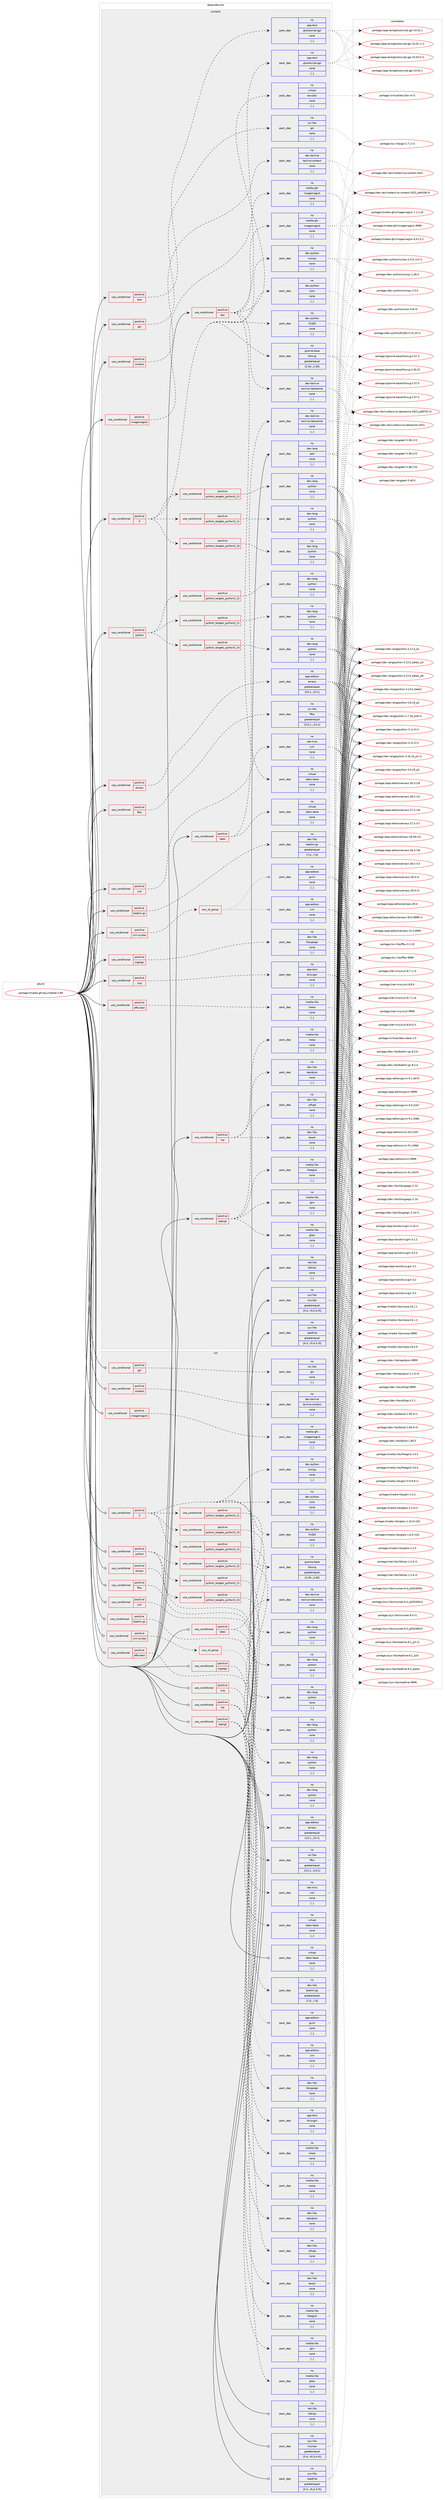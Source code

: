 digraph prolog {

# *************
# Graph options
# *************

newrank=true;
concentrate=true;
compound=true;
graph [rankdir=LR,fontname=Helvetica,fontsize=10,ranksep=1.5];#, ranksep=2.5, nodesep=0.2];
edge  [arrowhead=vee];
node  [fontname=Helvetica,fontsize=10];

# **********
# The ebuild
# **********

subgraph cluster_leftcol {
color=gray;
rank=same;
label=<<i>ebuild</i>>;
id [label="portage://media-gfx/asymptote-2.89", color=red, width=4, href="../media-gfx/asymptote-2.89.svg"];
}

# ****************
# The dependencies
# ****************

subgraph cluster_midcol {
color=gray;
label=<<i>dependencies</i>>;
subgraph cluster_compile {
fillcolor="#eeeeee";
style=filled;
label=<<i>compile</i>>;
subgraph cond69583 {
dependency277482 [label=<<TABLE BORDER="0" CELLBORDER="1" CELLSPACING="0" CELLPADDING="4"><TR><TD ROWSPAN="3" CELLPADDING="10">use_conditional</TD></TR><TR><TD>positive</TD></TR><TR><TD>X</TD></TR></TABLE>>, shape=none, color=red];
subgraph cond69584 {
dependency277483 [label=<<TABLE BORDER="0" CELLBORDER="1" CELLSPACING="0" CELLPADDING="4"><TR><TD ROWSPAN="3" CELLPADDING="10">use_conditional</TD></TR><TR><TD>positive</TD></TR><TR><TD>python_targets_python3_10</TD></TR></TABLE>>, shape=none, color=red];
subgraph pack205627 {
dependency277484 [label=<<TABLE BORDER="0" CELLBORDER="1" CELLSPACING="0" CELLPADDING="4" WIDTH="220"><TR><TD ROWSPAN="6" CELLPADDING="30">pack_dep</TD></TR><TR><TD WIDTH="110">no</TD></TR><TR><TD>dev-lang</TD></TR><TR><TD>python</TD></TR><TR><TD>none</TD></TR><TR><TD>[,,]</TD></TR></TABLE>>, shape=none, color=blue];
}
dependency277483:e -> dependency277484:w [weight=20,style="dashed",arrowhead="vee"];
}
dependency277482:e -> dependency277483:w [weight=20,style="dashed",arrowhead="vee"];
subgraph cond69585 {
dependency277485 [label=<<TABLE BORDER="0" CELLBORDER="1" CELLSPACING="0" CELLPADDING="4"><TR><TD ROWSPAN="3" CELLPADDING="10">use_conditional</TD></TR><TR><TD>positive</TD></TR><TR><TD>python_targets_python3_11</TD></TR></TABLE>>, shape=none, color=red];
subgraph pack205628 {
dependency277486 [label=<<TABLE BORDER="0" CELLBORDER="1" CELLSPACING="0" CELLPADDING="4" WIDTH="220"><TR><TD ROWSPAN="6" CELLPADDING="30">pack_dep</TD></TR><TR><TD WIDTH="110">no</TD></TR><TR><TD>dev-lang</TD></TR><TR><TD>python</TD></TR><TR><TD>none</TD></TR><TR><TD>[,,]</TD></TR></TABLE>>, shape=none, color=blue];
}
dependency277485:e -> dependency277486:w [weight=20,style="dashed",arrowhead="vee"];
}
dependency277482:e -> dependency277485:w [weight=20,style="dashed",arrowhead="vee"];
subgraph cond69586 {
dependency277487 [label=<<TABLE BORDER="0" CELLBORDER="1" CELLSPACING="0" CELLPADDING="4"><TR><TD ROWSPAN="3" CELLPADDING="10">use_conditional</TD></TR><TR><TD>positive</TD></TR><TR><TD>python_targets_python3_12</TD></TR></TABLE>>, shape=none, color=red];
subgraph pack205629 {
dependency277488 [label=<<TABLE BORDER="0" CELLBORDER="1" CELLSPACING="0" CELLPADDING="4" WIDTH="220"><TR><TD ROWSPAN="6" CELLPADDING="30">pack_dep</TD></TR><TR><TD WIDTH="110">no</TD></TR><TR><TD>dev-lang</TD></TR><TR><TD>python</TD></TR><TR><TD>none</TD></TR><TR><TD>[,,]</TD></TR></TABLE>>, shape=none, color=blue];
}
dependency277487:e -> dependency277488:w [weight=20,style="dashed",arrowhead="vee"];
}
dependency277482:e -> dependency277487:w [weight=20,style="dashed",arrowhead="vee"];
subgraph pack205630 {
dependency277489 [label=<<TABLE BORDER="0" CELLBORDER="1" CELLSPACING="0" CELLPADDING="4" WIDTH="220"><TR><TD ROWSPAN="6" CELLPADDING="30">pack_dep</TD></TR><TR><TD WIDTH="110">no</TD></TR><TR><TD>dev-python</TD></TR><TR><TD>PyQt5</TD></TR><TR><TD>none</TD></TR><TR><TD>[,,]</TD></TR></TABLE>>, shape=none, color=blue];
}
dependency277482:e -> dependency277489:w [weight=20,style="dashed",arrowhead="vee"];
subgraph pack205631 {
dependency277490 [label=<<TABLE BORDER="0" CELLBORDER="1" CELLSPACING="0" CELLPADDING="4" WIDTH="220"><TR><TD ROWSPAN="6" CELLPADDING="30">pack_dep</TD></TR><TR><TD WIDTH="110">no</TD></TR><TR><TD>dev-python</TD></TR><TR><TD>cson</TD></TR><TR><TD>none</TD></TR><TR><TD>[,,]</TD></TR></TABLE>>, shape=none, color=blue];
}
dependency277482:e -> dependency277490:w [weight=20,style="dashed",arrowhead="vee"];
subgraph pack205632 {
dependency277491 [label=<<TABLE BORDER="0" CELLBORDER="1" CELLSPACING="0" CELLPADDING="4" WIDTH="220"><TR><TD ROWSPAN="6" CELLPADDING="30">pack_dep</TD></TR><TR><TD WIDTH="110">no</TD></TR><TR><TD>dev-python</TD></TR><TR><TD>numpy</TD></TR><TR><TD>none</TD></TR><TR><TD>[,,]</TD></TR></TABLE>>, shape=none, color=blue];
}
dependency277482:e -> dependency277491:w [weight=20,style="dashed",arrowhead="vee"];
subgraph pack205633 {
dependency277492 [label=<<TABLE BORDER="0" CELLBORDER="1" CELLSPACING="0" CELLPADDING="4" WIDTH="220"><TR><TD ROWSPAN="6" CELLPADDING="30">pack_dep</TD></TR><TR><TD WIDTH="110">no</TD></TR><TR><TD>gnome-base</TD></TR><TR><TD>librsvg</TD></TR><TR><TD>greaterequal</TD></TR><TR><TD>[2.40,,,2.40]</TD></TR></TABLE>>, shape=none, color=blue];
}
dependency277482:e -> dependency277492:w [weight=20,style="dashed",arrowhead="vee"];
}
id:e -> dependency277482:w [weight=20,style="solid",arrowhead="vee"];
subgraph cond69587 {
dependency277493 [label=<<TABLE BORDER="0" CELLBORDER="1" CELLSPACING="0" CELLPADDING="4"><TR><TD ROWSPAN="3" CELLPADDING="10">use_conditional</TD></TR><TR><TD>positive</TD></TR><TR><TD>boehm-gc</TD></TR></TABLE>>, shape=none, color=red];
subgraph pack205634 {
dependency277494 [label=<<TABLE BORDER="0" CELLBORDER="1" CELLSPACING="0" CELLPADDING="4" WIDTH="220"><TR><TD ROWSPAN="6" CELLPADDING="30">pack_dep</TD></TR><TR><TD WIDTH="110">no</TD></TR><TR><TD>dev-libs</TD></TR><TR><TD>boehm-gc</TD></TR><TR><TD>greaterequal</TD></TR><TR><TD>[7.0,,,7.0]</TD></TR></TABLE>>, shape=none, color=blue];
}
dependency277493:e -> dependency277494:w [weight=20,style="dashed",arrowhead="vee"];
}
id:e -> dependency277493:w [weight=20,style="solid",arrowhead="vee"];
subgraph cond69588 {
dependency277495 [label=<<TABLE BORDER="0" CELLBORDER="1" CELLSPACING="0" CELLPADDING="4"><TR><TD ROWSPAN="3" CELLPADDING="10">use_conditional</TD></TR><TR><TD>positive</TD></TR><TR><TD>context</TD></TR></TABLE>>, shape=none, color=red];
subgraph pack205635 {
dependency277496 [label=<<TABLE BORDER="0" CELLBORDER="1" CELLSPACING="0" CELLPADDING="4" WIDTH="220"><TR><TD ROWSPAN="6" CELLPADDING="30">pack_dep</TD></TR><TR><TD WIDTH="110">no</TD></TR><TR><TD>dev-texlive</TD></TR><TR><TD>texlive-context</TD></TR><TR><TD>none</TD></TR><TR><TD>[,,]</TD></TR></TABLE>>, shape=none, color=blue];
}
dependency277495:e -> dependency277496:w [weight=20,style="dashed",arrowhead="vee"];
}
id:e -> dependency277495:w [weight=20,style="solid",arrowhead="vee"];
subgraph cond69589 {
dependency277497 [label=<<TABLE BORDER="0" CELLBORDER="1" CELLSPACING="0" CELLPADDING="4"><TR><TD ROWSPAN="3" CELLPADDING="10">use_conditional</TD></TR><TR><TD>positive</TD></TR><TR><TD>curl</TD></TR></TABLE>>, shape=none, color=red];
subgraph pack205636 {
dependency277498 [label=<<TABLE BORDER="0" CELLBORDER="1" CELLSPACING="0" CELLPADDING="4" WIDTH="220"><TR><TD ROWSPAN="6" CELLPADDING="30">pack_dep</TD></TR><TR><TD WIDTH="110">no</TD></TR><TR><TD>net-misc</TD></TR><TR><TD>curl</TD></TR><TR><TD>none</TD></TR><TR><TD>[,,]</TD></TR></TABLE>>, shape=none, color=blue];
}
dependency277497:e -> dependency277498:w [weight=20,style="dashed",arrowhead="vee"];
}
id:e -> dependency277497:w [weight=20,style="solid",arrowhead="vee"];
subgraph cond69590 {
dependency277499 [label=<<TABLE BORDER="0" CELLBORDER="1" CELLSPACING="0" CELLPADDING="4"><TR><TD ROWSPAN="3" CELLPADDING="10">use_conditional</TD></TR><TR><TD>positive</TD></TR><TR><TD>doc</TD></TR></TABLE>>, shape=none, color=red];
subgraph pack205637 {
dependency277500 [label=<<TABLE BORDER="0" CELLBORDER="1" CELLSPACING="0" CELLPADDING="4" WIDTH="220"><TR><TD ROWSPAN="6" CELLPADDING="30">pack_dep</TD></TR><TR><TD WIDTH="110">no</TD></TR><TR><TD>media-gfx</TD></TR><TR><TD>imagemagick</TD></TR><TR><TD>none</TD></TR><TR><TD>[,,]</TD></TR></TABLE>>, shape=none, color=blue];
}
dependency277499:e -> dependency277500:w [weight=20,style="dashed",arrowhead="vee"];
subgraph pack205638 {
dependency277501 [label=<<TABLE BORDER="0" CELLBORDER="1" CELLSPACING="0" CELLPADDING="4" WIDTH="220"><TR><TD ROWSPAN="6" CELLPADDING="30">pack_dep</TD></TR><TR><TD WIDTH="110">no</TD></TR><TR><TD>virtual</TD></TR><TR><TD>texi2dvi</TD></TR><TR><TD>none</TD></TR><TR><TD>[,,]</TD></TR></TABLE>>, shape=none, color=blue];
}
dependency277499:e -> dependency277501:w [weight=20,style="dashed",arrowhead="vee"];
subgraph pack205639 {
dependency277502 [label=<<TABLE BORDER="0" CELLBORDER="1" CELLSPACING="0" CELLPADDING="4" WIDTH="220"><TR><TD ROWSPAN="6" CELLPADDING="30">pack_dep</TD></TR><TR><TD WIDTH="110">no</TD></TR><TR><TD>virtual</TD></TR><TR><TD>latex-base</TD></TR><TR><TD>none</TD></TR><TR><TD>[,,]</TD></TR></TABLE>>, shape=none, color=blue];
}
dependency277499:e -> dependency277502:w [weight=20,style="dashed",arrowhead="vee"];
subgraph pack205640 {
dependency277503 [label=<<TABLE BORDER="0" CELLBORDER="1" CELLSPACING="0" CELLPADDING="4" WIDTH="220"><TR><TD ROWSPAN="6" CELLPADDING="30">pack_dep</TD></TR><TR><TD WIDTH="110">no</TD></TR><TR><TD>dev-texlive</TD></TR><TR><TD>texlive-latexextra</TD></TR><TR><TD>none</TD></TR><TR><TD>[,,]</TD></TR></TABLE>>, shape=none, color=blue];
}
dependency277499:e -> dependency277503:w [weight=20,style="dashed",arrowhead="vee"];
subgraph pack205641 {
dependency277504 [label=<<TABLE BORDER="0" CELLBORDER="1" CELLSPACING="0" CELLPADDING="4" WIDTH="220"><TR><TD ROWSPAN="6" CELLPADDING="30">pack_dep</TD></TR><TR><TD WIDTH="110">no</TD></TR><TR><TD>app-text</TD></TR><TR><TD>ghostscript-gpl</TD></TR><TR><TD>none</TD></TR><TR><TD>[,,]</TD></TR></TABLE>>, shape=none, color=blue];
}
dependency277499:e -> dependency277504:w [weight=20,style="dashed",arrowhead="vee"];
}
id:e -> dependency277499:w [weight=20,style="solid",arrowhead="vee"];
subgraph cond69591 {
dependency277505 [label=<<TABLE BORDER="0" CELLBORDER="1" CELLSPACING="0" CELLPADDING="4"><TR><TD ROWSPAN="3" CELLPADDING="10">use_conditional</TD></TR><TR><TD>positive</TD></TR><TR><TD>emacs</TD></TR></TABLE>>, shape=none, color=red];
subgraph pack205642 {
dependency277506 [label=<<TABLE BORDER="0" CELLBORDER="1" CELLSPACING="0" CELLPADDING="4" WIDTH="220"><TR><TD ROWSPAN="6" CELLPADDING="30">pack_dep</TD></TR><TR><TD WIDTH="110">no</TD></TR><TR><TD>app-editors</TD></TR><TR><TD>emacs</TD></TR><TR><TD>greaterequal</TD></TR><TR><TD>[23.1,,,23.1]</TD></TR></TABLE>>, shape=none, color=blue];
}
dependency277505:e -> dependency277506:w [weight=20,style="dashed",arrowhead="vee"];
}
id:e -> dependency277505:w [weight=20,style="solid",arrowhead="vee"];
subgraph cond69592 {
dependency277507 [label=<<TABLE BORDER="0" CELLBORDER="1" CELLSPACING="0" CELLPADDING="4"><TR><TD ROWSPAN="3" CELLPADDING="10">use_conditional</TD></TR><TR><TD>positive</TD></TR><TR><TD>fftw</TD></TR></TABLE>>, shape=none, color=red];
subgraph pack205643 {
dependency277508 [label=<<TABLE BORDER="0" CELLBORDER="1" CELLSPACING="0" CELLPADDING="4" WIDTH="220"><TR><TD ROWSPAN="6" CELLPADDING="30">pack_dep</TD></TR><TR><TD WIDTH="110">no</TD></TR><TR><TD>sci-libs</TD></TR><TR><TD>fftw</TD></TR><TR><TD>greaterequal</TD></TR><TR><TD>[3.0.1,,,3.0.1]</TD></TR></TABLE>>, shape=none, color=blue];
}
dependency277507:e -> dependency277508:w [weight=20,style="dashed",arrowhead="vee"];
}
id:e -> dependency277507:w [weight=20,style="solid",arrowhead="vee"];
subgraph cond69593 {
dependency277509 [label=<<TABLE BORDER="0" CELLBORDER="1" CELLSPACING="0" CELLPADDING="4"><TR><TD ROWSPAN="3" CELLPADDING="10">use_conditional</TD></TR><TR><TD>positive</TD></TR><TR><TD>gsl</TD></TR></TABLE>>, shape=none, color=red];
subgraph pack205644 {
dependency277510 [label=<<TABLE BORDER="0" CELLBORDER="1" CELLSPACING="0" CELLPADDING="4" WIDTH="220"><TR><TD ROWSPAN="6" CELLPADDING="30">pack_dep</TD></TR><TR><TD WIDTH="110">no</TD></TR><TR><TD>sci-libs</TD></TR><TR><TD>gsl</TD></TR><TR><TD>none</TD></TR><TR><TD>[,,]</TD></TR></TABLE>>, shape=none, color=blue];
}
dependency277509:e -> dependency277510:w [weight=20,style="dashed",arrowhead="vee"];
}
id:e -> dependency277509:w [weight=20,style="solid",arrowhead="vee"];
subgraph cond69594 {
dependency277511 [label=<<TABLE BORDER="0" CELLBORDER="1" CELLSPACING="0" CELLPADDING="4"><TR><TD ROWSPAN="3" CELLPADDING="10">use_conditional</TD></TR><TR><TD>positive</TD></TR><TR><TD>imagemagick</TD></TR></TABLE>>, shape=none, color=red];
subgraph pack205645 {
dependency277512 [label=<<TABLE BORDER="0" CELLBORDER="1" CELLSPACING="0" CELLPADDING="4" WIDTH="220"><TR><TD ROWSPAN="6" CELLPADDING="30">pack_dep</TD></TR><TR><TD WIDTH="110">no</TD></TR><TR><TD>media-gfx</TD></TR><TR><TD>imagemagick</TD></TR><TR><TD>none</TD></TR><TR><TD>[,,]</TD></TR></TABLE>>, shape=none, color=blue];
}
dependency277511:e -> dependency277512:w [weight=20,style="dashed",arrowhead="vee"];
}
id:e -> dependency277511:w [weight=20,style="solid",arrowhead="vee"];
subgraph cond69595 {
dependency277513 [label=<<TABLE BORDER="0" CELLBORDER="1" CELLSPACING="0" CELLPADDING="4"><TR><TD ROWSPAN="3" CELLPADDING="10">use_conditional</TD></TR><TR><TD>positive</TD></TR><TR><TD>latex</TD></TR></TABLE>>, shape=none, color=red];
subgraph pack205646 {
dependency277514 [label=<<TABLE BORDER="0" CELLBORDER="1" CELLSPACING="0" CELLPADDING="4" WIDTH="220"><TR><TD ROWSPAN="6" CELLPADDING="30">pack_dep</TD></TR><TR><TD WIDTH="110">no</TD></TR><TR><TD>virtual</TD></TR><TR><TD>latex-base</TD></TR><TR><TD>none</TD></TR><TR><TD>[,,]</TD></TR></TABLE>>, shape=none, color=blue];
}
dependency277513:e -> dependency277514:w [weight=20,style="dashed",arrowhead="vee"];
subgraph pack205647 {
dependency277515 [label=<<TABLE BORDER="0" CELLBORDER="1" CELLSPACING="0" CELLPADDING="4" WIDTH="220"><TR><TD ROWSPAN="6" CELLPADDING="30">pack_dep</TD></TR><TR><TD WIDTH="110">no</TD></TR><TR><TD>dev-texlive</TD></TR><TR><TD>texlive-latexextra</TD></TR><TR><TD>none</TD></TR><TR><TD>[,,]</TD></TR></TABLE>>, shape=none, color=blue];
}
dependency277513:e -> dependency277515:w [weight=20,style="dashed",arrowhead="vee"];
}
id:e -> dependency277513:w [weight=20,style="solid",arrowhead="vee"];
subgraph cond69596 {
dependency277516 [label=<<TABLE BORDER="0" CELLBORDER="1" CELLSPACING="0" CELLPADDING="4"><TR><TD ROWSPAN="3" CELLPADDING="10">use_conditional</TD></TR><TR><TD>positive</TD></TR><TR><TD>lsp</TD></TR></TABLE>>, shape=none, color=red];
subgraph pack205648 {
dependency277517 [label=<<TABLE BORDER="0" CELLBORDER="1" CELLSPACING="0" CELLPADDING="4" WIDTH="220"><TR><TD ROWSPAN="6" CELLPADDING="30">pack_dep</TD></TR><TR><TD WIDTH="110">no</TD></TR><TR><TD>dev-libs</TD></TR><TR><TD>boost</TD></TR><TR><TD>none</TD></TR><TR><TD>[,,]</TD></TR></TABLE>>, shape=none, color=blue];
}
dependency277516:e -> dependency277517:w [weight=20,style="dashed",arrowhead="vee"];
subgraph pack205649 {
dependency277518 [label=<<TABLE BORDER="0" CELLBORDER="1" CELLSPACING="0" CELLPADDING="4" WIDTH="220"><TR><TD ROWSPAN="6" CELLPADDING="30">pack_dep</TD></TR><TR><TD WIDTH="110">no</TD></TR><TR><TD>dev-libs</TD></TR><TR><TD>rapidjson</TD></TR><TR><TD>none</TD></TR><TR><TD>[,,]</TD></TR></TABLE>>, shape=none, color=blue];
}
dependency277516:e -> dependency277518:w [weight=20,style="dashed",arrowhead="vee"];
subgraph pack205650 {
dependency277519 [label=<<TABLE BORDER="0" CELLBORDER="1" CELLSPACING="0" CELLPADDING="4" WIDTH="220"><TR><TD ROWSPAN="6" CELLPADDING="30">pack_dep</TD></TR><TR><TD WIDTH="110">no</TD></TR><TR><TD>dev-libs</TD></TR><TR><TD>utfcpp</TD></TR><TR><TD>none</TD></TR><TR><TD>[,,]</TD></TR></TABLE>>, shape=none, color=blue];
}
dependency277516:e -> dependency277519:w [weight=20,style="dashed",arrowhead="vee"];
}
id:e -> dependency277516:w [weight=20,style="solid",arrowhead="vee"];
subgraph cond69597 {
dependency277520 [label=<<TABLE BORDER="0" CELLBORDER="1" CELLSPACING="0" CELLPADDING="4"><TR><TD ROWSPAN="3" CELLPADDING="10">use_conditional</TD></TR><TR><TD>positive</TD></TR><TR><TD>offscreen</TD></TR></TABLE>>, shape=none, color=red];
subgraph pack205651 {
dependency277521 [label=<<TABLE BORDER="0" CELLBORDER="1" CELLSPACING="0" CELLPADDING="4" WIDTH="220"><TR><TD ROWSPAN="6" CELLPADDING="30">pack_dep</TD></TR><TR><TD WIDTH="110">no</TD></TR><TR><TD>media-libs</TD></TR><TR><TD>mesa</TD></TR><TR><TD>none</TD></TR><TR><TD>[,,]</TD></TR></TABLE>>, shape=none, color=blue];
}
dependency277520:e -> dependency277521:w [weight=20,style="dashed",arrowhead="vee"];
}
id:e -> dependency277520:w [weight=20,style="solid",arrowhead="vee"];
subgraph cond69598 {
dependency277522 [label=<<TABLE BORDER="0" CELLBORDER="1" CELLSPACING="0" CELLPADDING="4"><TR><TD ROWSPAN="3" CELLPADDING="10">use_conditional</TD></TR><TR><TD>positive</TD></TR><TR><TD>opengl</TD></TR></TABLE>>, shape=none, color=red];
subgraph pack205652 {
dependency277523 [label=<<TABLE BORDER="0" CELLBORDER="1" CELLSPACING="0" CELLPADDING="4" WIDTH="220"><TR><TD ROWSPAN="6" CELLPADDING="30">pack_dep</TD></TR><TR><TD WIDTH="110">no</TD></TR><TR><TD>media-libs</TD></TR><TR><TD>mesa</TD></TR><TR><TD>none</TD></TR><TR><TD>[,,]</TD></TR></TABLE>>, shape=none, color=blue];
}
dependency277522:e -> dependency277523:w [weight=20,style="dashed",arrowhead="vee"];
subgraph pack205653 {
dependency277524 [label=<<TABLE BORDER="0" CELLBORDER="1" CELLSPACING="0" CELLPADDING="4" WIDTH="220"><TR><TD ROWSPAN="6" CELLPADDING="30">pack_dep</TD></TR><TR><TD WIDTH="110">no</TD></TR><TR><TD>media-libs</TD></TR><TR><TD>freeglut</TD></TR><TR><TD>none</TD></TR><TR><TD>[,,]</TD></TR></TABLE>>, shape=none, color=blue];
}
dependency277522:e -> dependency277524:w [weight=20,style="dashed",arrowhead="vee"];
subgraph pack205654 {
dependency277525 [label=<<TABLE BORDER="0" CELLBORDER="1" CELLSPACING="0" CELLPADDING="4" WIDTH="220"><TR><TD ROWSPAN="6" CELLPADDING="30">pack_dep</TD></TR><TR><TD WIDTH="110">no</TD></TR><TR><TD>media-libs</TD></TR><TR><TD>glew</TD></TR><TR><TD>none</TD></TR><TR><TD>[,,]</TD></TR></TABLE>>, shape=none, color=blue];
}
dependency277522:e -> dependency277525:w [weight=20,style="dashed",arrowhead="vee"];
subgraph pack205655 {
dependency277526 [label=<<TABLE BORDER="0" CELLBORDER="1" CELLSPACING="0" CELLPADDING="4" WIDTH="220"><TR><TD ROWSPAN="6" CELLPADDING="30">pack_dep</TD></TR><TR><TD WIDTH="110">no</TD></TR><TR><TD>media-libs</TD></TR><TR><TD>glm</TD></TR><TR><TD>none</TD></TR><TR><TD>[,,]</TD></TR></TABLE>>, shape=none, color=blue];
}
dependency277522:e -> dependency277526:w [weight=20,style="dashed",arrowhead="vee"];
}
id:e -> dependency277522:w [weight=20,style="solid",arrowhead="vee"];
subgraph cond69599 {
dependency277527 [label=<<TABLE BORDER="0" CELLBORDER="1" CELLSPACING="0" CELLPADDING="4"><TR><TD ROWSPAN="3" CELLPADDING="10">use_conditional</TD></TR><TR><TD>positive</TD></TR><TR><TD>python</TD></TR></TABLE>>, shape=none, color=red];
subgraph cond69600 {
dependency277528 [label=<<TABLE BORDER="0" CELLBORDER="1" CELLSPACING="0" CELLPADDING="4"><TR><TD ROWSPAN="3" CELLPADDING="10">use_conditional</TD></TR><TR><TD>positive</TD></TR><TR><TD>python_targets_python3_10</TD></TR></TABLE>>, shape=none, color=red];
subgraph pack205656 {
dependency277529 [label=<<TABLE BORDER="0" CELLBORDER="1" CELLSPACING="0" CELLPADDING="4" WIDTH="220"><TR><TD ROWSPAN="6" CELLPADDING="30">pack_dep</TD></TR><TR><TD WIDTH="110">no</TD></TR><TR><TD>dev-lang</TD></TR><TR><TD>python</TD></TR><TR><TD>none</TD></TR><TR><TD>[,,]</TD></TR></TABLE>>, shape=none, color=blue];
}
dependency277528:e -> dependency277529:w [weight=20,style="dashed",arrowhead="vee"];
}
dependency277527:e -> dependency277528:w [weight=20,style="dashed",arrowhead="vee"];
subgraph cond69601 {
dependency277530 [label=<<TABLE BORDER="0" CELLBORDER="1" CELLSPACING="0" CELLPADDING="4"><TR><TD ROWSPAN="3" CELLPADDING="10">use_conditional</TD></TR><TR><TD>positive</TD></TR><TR><TD>python_targets_python3_11</TD></TR></TABLE>>, shape=none, color=red];
subgraph pack205657 {
dependency277531 [label=<<TABLE BORDER="0" CELLBORDER="1" CELLSPACING="0" CELLPADDING="4" WIDTH="220"><TR><TD ROWSPAN="6" CELLPADDING="30">pack_dep</TD></TR><TR><TD WIDTH="110">no</TD></TR><TR><TD>dev-lang</TD></TR><TR><TD>python</TD></TR><TR><TD>none</TD></TR><TR><TD>[,,]</TD></TR></TABLE>>, shape=none, color=blue];
}
dependency277530:e -> dependency277531:w [weight=20,style="dashed",arrowhead="vee"];
}
dependency277527:e -> dependency277530:w [weight=20,style="dashed",arrowhead="vee"];
subgraph cond69602 {
dependency277532 [label=<<TABLE BORDER="0" CELLBORDER="1" CELLSPACING="0" CELLPADDING="4"><TR><TD ROWSPAN="3" CELLPADDING="10">use_conditional</TD></TR><TR><TD>positive</TD></TR><TR><TD>python_targets_python3_12</TD></TR></TABLE>>, shape=none, color=red];
subgraph pack205658 {
dependency277533 [label=<<TABLE BORDER="0" CELLBORDER="1" CELLSPACING="0" CELLPADDING="4" WIDTH="220"><TR><TD ROWSPAN="6" CELLPADDING="30">pack_dep</TD></TR><TR><TD WIDTH="110">no</TD></TR><TR><TD>dev-lang</TD></TR><TR><TD>python</TD></TR><TR><TD>none</TD></TR><TR><TD>[,,]</TD></TR></TABLE>>, shape=none, color=blue];
}
dependency277532:e -> dependency277533:w [weight=20,style="dashed",arrowhead="vee"];
}
dependency277527:e -> dependency277532:w [weight=20,style="dashed",arrowhead="vee"];
}
id:e -> dependency277527:w [weight=20,style="solid",arrowhead="vee"];
subgraph cond69603 {
dependency277534 [label=<<TABLE BORDER="0" CELLBORDER="1" CELLSPACING="0" CELLPADDING="4"><TR><TD ROWSPAN="3" CELLPADDING="10">use_conditional</TD></TR><TR><TD>positive</TD></TR><TR><TD>sigsegv</TD></TR></TABLE>>, shape=none, color=red];
subgraph pack205659 {
dependency277535 [label=<<TABLE BORDER="0" CELLBORDER="1" CELLSPACING="0" CELLPADDING="4" WIDTH="220"><TR><TD ROWSPAN="6" CELLPADDING="30">pack_dep</TD></TR><TR><TD WIDTH="110">no</TD></TR><TR><TD>dev-libs</TD></TR><TR><TD>libsigsegv</TD></TR><TR><TD>none</TD></TR><TR><TD>[,,]</TD></TR></TABLE>>, shape=none, color=blue];
}
dependency277534:e -> dependency277535:w [weight=20,style="dashed",arrowhead="vee"];
}
id:e -> dependency277534:w [weight=20,style="solid",arrowhead="vee"];
subgraph cond69604 {
dependency277536 [label=<<TABLE BORDER="0" CELLBORDER="1" CELLSPACING="0" CELLPADDING="4"><TR><TD ROWSPAN="3" CELLPADDING="10">use_conditional</TD></TR><TR><TD>positive</TD></TR><TR><TD>svg</TD></TR></TABLE>>, shape=none, color=red];
subgraph pack205660 {
dependency277537 [label=<<TABLE BORDER="0" CELLBORDER="1" CELLSPACING="0" CELLPADDING="4" WIDTH="220"><TR><TD ROWSPAN="6" CELLPADDING="30">pack_dep</TD></TR><TR><TD WIDTH="110">no</TD></TR><TR><TD>app-text</TD></TR><TR><TD>dvisvgm</TD></TR><TR><TD>none</TD></TR><TR><TD>[,,]</TD></TR></TABLE>>, shape=none, color=blue];
}
dependency277536:e -> dependency277537:w [weight=20,style="dashed",arrowhead="vee"];
}
id:e -> dependency277536:w [weight=20,style="solid",arrowhead="vee"];
subgraph cond69605 {
dependency277538 [label=<<TABLE BORDER="0" CELLBORDER="1" CELLSPACING="0" CELLPADDING="4"><TR><TD ROWSPAN="3" CELLPADDING="10">use_conditional</TD></TR><TR><TD>positive</TD></TR><TR><TD>test</TD></TR></TABLE>>, shape=none, color=red];
subgraph pack205661 {
dependency277539 [label=<<TABLE BORDER="0" CELLBORDER="1" CELLSPACING="0" CELLPADDING="4" WIDTH="220"><TR><TD ROWSPAN="6" CELLPADDING="30">pack_dep</TD></TR><TR><TD WIDTH="110">no</TD></TR><TR><TD>app-text</TD></TR><TR><TD>ghostscript-gpl</TD></TR><TR><TD>none</TD></TR><TR><TD>[,,]</TD></TR></TABLE>>, shape=none, color=blue];
}
dependency277538:e -> dependency277539:w [weight=20,style="dashed",arrowhead="vee"];
}
id:e -> dependency277538:w [weight=20,style="solid",arrowhead="vee"];
subgraph cond69606 {
dependency277540 [label=<<TABLE BORDER="0" CELLBORDER="1" CELLSPACING="0" CELLPADDING="4"><TR><TD ROWSPAN="3" CELLPADDING="10">use_conditional</TD></TR><TR><TD>positive</TD></TR><TR><TD>vim-syntax</TD></TR></TABLE>>, shape=none, color=red];
subgraph any2119 {
dependency277541 [label=<<TABLE BORDER="0" CELLBORDER="1" CELLSPACING="0" CELLPADDING="4"><TR><TD CELLPADDING="10">any_of_group</TD></TR></TABLE>>, shape=none, color=red];subgraph pack205662 {
dependency277542 [label=<<TABLE BORDER="0" CELLBORDER="1" CELLSPACING="0" CELLPADDING="4" WIDTH="220"><TR><TD ROWSPAN="6" CELLPADDING="30">pack_dep</TD></TR><TR><TD WIDTH="110">no</TD></TR><TR><TD>app-editors</TD></TR><TR><TD>vim</TD></TR><TR><TD>none</TD></TR><TR><TD>[,,]</TD></TR></TABLE>>, shape=none, color=blue];
}
dependency277541:e -> dependency277542:w [weight=20,style="dotted",arrowhead="oinv"];
subgraph pack205663 {
dependency277543 [label=<<TABLE BORDER="0" CELLBORDER="1" CELLSPACING="0" CELLPADDING="4" WIDTH="220"><TR><TD ROWSPAN="6" CELLPADDING="30">pack_dep</TD></TR><TR><TD WIDTH="110">no</TD></TR><TR><TD>app-editors</TD></TR><TR><TD>gvim</TD></TR><TR><TD>none</TD></TR><TR><TD>[,,]</TD></TR></TABLE>>, shape=none, color=blue];
}
dependency277541:e -> dependency277543:w [weight=20,style="dotted",arrowhead="oinv"];
}
dependency277540:e -> dependency277541:w [weight=20,style="dashed",arrowhead="vee"];
}
id:e -> dependency277540:w [weight=20,style="solid",arrowhead="vee"];
subgraph pack205664 {
dependency277544 [label=<<TABLE BORDER="0" CELLBORDER="1" CELLSPACING="0" CELLPADDING="4" WIDTH="220"><TR><TD ROWSPAN="6" CELLPADDING="30">pack_dep</TD></TR><TR><TD WIDTH="110">no</TD></TR><TR><TD>dev-lang</TD></TR><TR><TD>perl</TD></TR><TR><TD>none</TD></TR><TR><TD>[,,]</TD></TR></TABLE>>, shape=none, color=blue];
}
id:e -> dependency277544:w [weight=20,style="solid",arrowhead="vee"];
subgraph pack205665 {
dependency277545 [label=<<TABLE BORDER="0" CELLBORDER="1" CELLSPACING="0" CELLPADDING="4" WIDTH="220"><TR><TD ROWSPAN="6" CELLPADDING="30">pack_dep</TD></TR><TR><TD WIDTH="110">no</TD></TR><TR><TD>net-libs</TD></TR><TR><TD>libtirpc</TD></TR><TR><TD>none</TD></TR><TR><TD>[,,]</TD></TR></TABLE>>, shape=none, color=blue];
}
id:e -> dependency277545:w [weight=20,style="solid",arrowhead="vee"];
subgraph pack205666 {
dependency277546 [label=<<TABLE BORDER="0" CELLBORDER="1" CELLSPACING="0" CELLPADDING="4" WIDTH="220"><TR><TD ROWSPAN="6" CELLPADDING="30">pack_dep</TD></TR><TR><TD WIDTH="110">no</TD></TR><TR><TD>sys-libs</TD></TR><TR><TD>ncurses</TD></TR><TR><TD>greaterequal</TD></TR><TR><TD>[5.4,,-r5,5.4-r5]</TD></TR></TABLE>>, shape=none, color=blue];
}
id:e -> dependency277546:w [weight=20,style="solid",arrowhead="vee"];
subgraph pack205667 {
dependency277547 [label=<<TABLE BORDER="0" CELLBORDER="1" CELLSPACING="0" CELLPADDING="4" WIDTH="220"><TR><TD ROWSPAN="6" CELLPADDING="30">pack_dep</TD></TR><TR><TD WIDTH="110">no</TD></TR><TR><TD>sys-libs</TD></TR><TR><TD>readline</TD></TR><TR><TD>greaterequal</TD></TR><TR><TD>[4.3,,-r5,4.3-r5]</TD></TR></TABLE>>, shape=none, color=blue];
}
id:e -> dependency277547:w [weight=20,style="solid",arrowhead="vee"];
}
subgraph cluster_compileandrun {
fillcolor="#eeeeee";
style=filled;
label=<<i>compile and run</i>>;
}
subgraph cluster_run {
fillcolor="#eeeeee";
style=filled;
label=<<i>run</i>>;
subgraph cond69607 {
dependency277548 [label=<<TABLE BORDER="0" CELLBORDER="1" CELLSPACING="0" CELLPADDING="4"><TR><TD ROWSPAN="3" CELLPADDING="10">use_conditional</TD></TR><TR><TD>positive</TD></TR><TR><TD>X</TD></TR></TABLE>>, shape=none, color=red];
subgraph cond69608 {
dependency277549 [label=<<TABLE BORDER="0" CELLBORDER="1" CELLSPACING="0" CELLPADDING="4"><TR><TD ROWSPAN="3" CELLPADDING="10">use_conditional</TD></TR><TR><TD>positive</TD></TR><TR><TD>python_targets_python3_10</TD></TR></TABLE>>, shape=none, color=red];
subgraph pack205668 {
dependency277550 [label=<<TABLE BORDER="0" CELLBORDER="1" CELLSPACING="0" CELLPADDING="4" WIDTH="220"><TR><TD ROWSPAN="6" CELLPADDING="30">pack_dep</TD></TR><TR><TD WIDTH="110">no</TD></TR><TR><TD>dev-lang</TD></TR><TR><TD>python</TD></TR><TR><TD>none</TD></TR><TR><TD>[,,]</TD></TR></TABLE>>, shape=none, color=blue];
}
dependency277549:e -> dependency277550:w [weight=20,style="dashed",arrowhead="vee"];
}
dependency277548:e -> dependency277549:w [weight=20,style="dashed",arrowhead="vee"];
subgraph cond69609 {
dependency277551 [label=<<TABLE BORDER="0" CELLBORDER="1" CELLSPACING="0" CELLPADDING="4"><TR><TD ROWSPAN="3" CELLPADDING="10">use_conditional</TD></TR><TR><TD>positive</TD></TR><TR><TD>python_targets_python3_11</TD></TR></TABLE>>, shape=none, color=red];
subgraph pack205669 {
dependency277552 [label=<<TABLE BORDER="0" CELLBORDER="1" CELLSPACING="0" CELLPADDING="4" WIDTH="220"><TR><TD ROWSPAN="6" CELLPADDING="30">pack_dep</TD></TR><TR><TD WIDTH="110">no</TD></TR><TR><TD>dev-lang</TD></TR><TR><TD>python</TD></TR><TR><TD>none</TD></TR><TR><TD>[,,]</TD></TR></TABLE>>, shape=none, color=blue];
}
dependency277551:e -> dependency277552:w [weight=20,style="dashed",arrowhead="vee"];
}
dependency277548:e -> dependency277551:w [weight=20,style="dashed",arrowhead="vee"];
subgraph cond69610 {
dependency277553 [label=<<TABLE BORDER="0" CELLBORDER="1" CELLSPACING="0" CELLPADDING="4"><TR><TD ROWSPAN="3" CELLPADDING="10">use_conditional</TD></TR><TR><TD>positive</TD></TR><TR><TD>python_targets_python3_12</TD></TR></TABLE>>, shape=none, color=red];
subgraph pack205670 {
dependency277554 [label=<<TABLE BORDER="0" CELLBORDER="1" CELLSPACING="0" CELLPADDING="4" WIDTH="220"><TR><TD ROWSPAN="6" CELLPADDING="30">pack_dep</TD></TR><TR><TD WIDTH="110">no</TD></TR><TR><TD>dev-lang</TD></TR><TR><TD>python</TD></TR><TR><TD>none</TD></TR><TR><TD>[,,]</TD></TR></TABLE>>, shape=none, color=blue];
}
dependency277553:e -> dependency277554:w [weight=20,style="dashed",arrowhead="vee"];
}
dependency277548:e -> dependency277553:w [weight=20,style="dashed",arrowhead="vee"];
subgraph pack205671 {
dependency277555 [label=<<TABLE BORDER="0" CELLBORDER="1" CELLSPACING="0" CELLPADDING="4" WIDTH="220"><TR><TD ROWSPAN="6" CELLPADDING="30">pack_dep</TD></TR><TR><TD WIDTH="110">no</TD></TR><TR><TD>dev-python</TD></TR><TR><TD>PyQt5</TD></TR><TR><TD>none</TD></TR><TR><TD>[,,]</TD></TR></TABLE>>, shape=none, color=blue];
}
dependency277548:e -> dependency277555:w [weight=20,style="dashed",arrowhead="vee"];
subgraph pack205672 {
dependency277556 [label=<<TABLE BORDER="0" CELLBORDER="1" CELLSPACING="0" CELLPADDING="4" WIDTH="220"><TR><TD ROWSPAN="6" CELLPADDING="30">pack_dep</TD></TR><TR><TD WIDTH="110">no</TD></TR><TR><TD>dev-python</TD></TR><TR><TD>cson</TD></TR><TR><TD>none</TD></TR><TR><TD>[,,]</TD></TR></TABLE>>, shape=none, color=blue];
}
dependency277548:e -> dependency277556:w [weight=20,style="dashed",arrowhead="vee"];
subgraph pack205673 {
dependency277557 [label=<<TABLE BORDER="0" CELLBORDER="1" CELLSPACING="0" CELLPADDING="4" WIDTH="220"><TR><TD ROWSPAN="6" CELLPADDING="30">pack_dep</TD></TR><TR><TD WIDTH="110">no</TD></TR><TR><TD>dev-python</TD></TR><TR><TD>numpy</TD></TR><TR><TD>none</TD></TR><TR><TD>[,,]</TD></TR></TABLE>>, shape=none, color=blue];
}
dependency277548:e -> dependency277557:w [weight=20,style="dashed",arrowhead="vee"];
subgraph pack205674 {
dependency277558 [label=<<TABLE BORDER="0" CELLBORDER="1" CELLSPACING="0" CELLPADDING="4" WIDTH="220"><TR><TD ROWSPAN="6" CELLPADDING="30">pack_dep</TD></TR><TR><TD WIDTH="110">no</TD></TR><TR><TD>gnome-base</TD></TR><TR><TD>librsvg</TD></TR><TR><TD>greaterequal</TD></TR><TR><TD>[2.40,,,2.40]</TD></TR></TABLE>>, shape=none, color=blue];
}
dependency277548:e -> dependency277558:w [weight=20,style="dashed",arrowhead="vee"];
}
id:e -> dependency277548:w [weight=20,style="solid",arrowhead="odot"];
subgraph cond69611 {
dependency277559 [label=<<TABLE BORDER="0" CELLBORDER="1" CELLSPACING="0" CELLPADDING="4"><TR><TD ROWSPAN="3" CELLPADDING="10">use_conditional</TD></TR><TR><TD>positive</TD></TR><TR><TD>boehm-gc</TD></TR></TABLE>>, shape=none, color=red];
subgraph pack205675 {
dependency277560 [label=<<TABLE BORDER="0" CELLBORDER="1" CELLSPACING="0" CELLPADDING="4" WIDTH="220"><TR><TD ROWSPAN="6" CELLPADDING="30">pack_dep</TD></TR><TR><TD WIDTH="110">no</TD></TR><TR><TD>dev-libs</TD></TR><TR><TD>boehm-gc</TD></TR><TR><TD>greaterequal</TD></TR><TR><TD>[7.0,,,7.0]</TD></TR></TABLE>>, shape=none, color=blue];
}
dependency277559:e -> dependency277560:w [weight=20,style="dashed",arrowhead="vee"];
}
id:e -> dependency277559:w [weight=20,style="solid",arrowhead="odot"];
subgraph cond69612 {
dependency277561 [label=<<TABLE BORDER="0" CELLBORDER="1" CELLSPACING="0" CELLPADDING="4"><TR><TD ROWSPAN="3" CELLPADDING="10">use_conditional</TD></TR><TR><TD>positive</TD></TR><TR><TD>context</TD></TR></TABLE>>, shape=none, color=red];
subgraph pack205676 {
dependency277562 [label=<<TABLE BORDER="0" CELLBORDER="1" CELLSPACING="0" CELLPADDING="4" WIDTH="220"><TR><TD ROWSPAN="6" CELLPADDING="30">pack_dep</TD></TR><TR><TD WIDTH="110">no</TD></TR><TR><TD>dev-texlive</TD></TR><TR><TD>texlive-context</TD></TR><TR><TD>none</TD></TR><TR><TD>[,,]</TD></TR></TABLE>>, shape=none, color=blue];
}
dependency277561:e -> dependency277562:w [weight=20,style="dashed",arrowhead="vee"];
}
id:e -> dependency277561:w [weight=20,style="solid",arrowhead="odot"];
subgraph cond69613 {
dependency277563 [label=<<TABLE BORDER="0" CELLBORDER="1" CELLSPACING="0" CELLPADDING="4"><TR><TD ROWSPAN="3" CELLPADDING="10">use_conditional</TD></TR><TR><TD>positive</TD></TR><TR><TD>curl</TD></TR></TABLE>>, shape=none, color=red];
subgraph pack205677 {
dependency277564 [label=<<TABLE BORDER="0" CELLBORDER="1" CELLSPACING="0" CELLPADDING="4" WIDTH="220"><TR><TD ROWSPAN="6" CELLPADDING="30">pack_dep</TD></TR><TR><TD WIDTH="110">no</TD></TR><TR><TD>net-misc</TD></TR><TR><TD>curl</TD></TR><TR><TD>none</TD></TR><TR><TD>[,,]</TD></TR></TABLE>>, shape=none, color=blue];
}
dependency277563:e -> dependency277564:w [weight=20,style="dashed",arrowhead="vee"];
}
id:e -> dependency277563:w [weight=20,style="solid",arrowhead="odot"];
subgraph cond69614 {
dependency277565 [label=<<TABLE BORDER="0" CELLBORDER="1" CELLSPACING="0" CELLPADDING="4"><TR><TD ROWSPAN="3" CELLPADDING="10">use_conditional</TD></TR><TR><TD>positive</TD></TR><TR><TD>emacs</TD></TR></TABLE>>, shape=none, color=red];
subgraph pack205678 {
dependency277566 [label=<<TABLE BORDER="0" CELLBORDER="1" CELLSPACING="0" CELLPADDING="4" WIDTH="220"><TR><TD ROWSPAN="6" CELLPADDING="30">pack_dep</TD></TR><TR><TD WIDTH="110">no</TD></TR><TR><TD>app-editors</TD></TR><TR><TD>emacs</TD></TR><TR><TD>greaterequal</TD></TR><TR><TD>[23.1,,,23.1]</TD></TR></TABLE>>, shape=none, color=blue];
}
dependency277565:e -> dependency277566:w [weight=20,style="dashed",arrowhead="vee"];
}
id:e -> dependency277565:w [weight=20,style="solid",arrowhead="odot"];
subgraph cond69615 {
dependency277567 [label=<<TABLE BORDER="0" CELLBORDER="1" CELLSPACING="0" CELLPADDING="4"><TR><TD ROWSPAN="3" CELLPADDING="10">use_conditional</TD></TR><TR><TD>positive</TD></TR><TR><TD>fftw</TD></TR></TABLE>>, shape=none, color=red];
subgraph pack205679 {
dependency277568 [label=<<TABLE BORDER="0" CELLBORDER="1" CELLSPACING="0" CELLPADDING="4" WIDTH="220"><TR><TD ROWSPAN="6" CELLPADDING="30">pack_dep</TD></TR><TR><TD WIDTH="110">no</TD></TR><TR><TD>sci-libs</TD></TR><TR><TD>fftw</TD></TR><TR><TD>greaterequal</TD></TR><TR><TD>[3.0.1,,,3.0.1]</TD></TR></TABLE>>, shape=none, color=blue];
}
dependency277567:e -> dependency277568:w [weight=20,style="dashed",arrowhead="vee"];
}
id:e -> dependency277567:w [weight=20,style="solid",arrowhead="odot"];
subgraph cond69616 {
dependency277569 [label=<<TABLE BORDER="0" CELLBORDER="1" CELLSPACING="0" CELLPADDING="4"><TR><TD ROWSPAN="3" CELLPADDING="10">use_conditional</TD></TR><TR><TD>positive</TD></TR><TR><TD>gsl</TD></TR></TABLE>>, shape=none, color=red];
subgraph pack205680 {
dependency277570 [label=<<TABLE BORDER="0" CELLBORDER="1" CELLSPACING="0" CELLPADDING="4" WIDTH="220"><TR><TD ROWSPAN="6" CELLPADDING="30">pack_dep</TD></TR><TR><TD WIDTH="110">no</TD></TR><TR><TD>sci-libs</TD></TR><TR><TD>gsl</TD></TR><TR><TD>none</TD></TR><TR><TD>[,,]</TD></TR></TABLE>>, shape=none, color=blue];
}
dependency277569:e -> dependency277570:w [weight=20,style="dashed",arrowhead="vee"];
}
id:e -> dependency277569:w [weight=20,style="solid",arrowhead="odot"];
subgraph cond69617 {
dependency277571 [label=<<TABLE BORDER="0" CELLBORDER="1" CELLSPACING="0" CELLPADDING="4"><TR><TD ROWSPAN="3" CELLPADDING="10">use_conditional</TD></TR><TR><TD>positive</TD></TR><TR><TD>imagemagick</TD></TR></TABLE>>, shape=none, color=red];
subgraph pack205681 {
dependency277572 [label=<<TABLE BORDER="0" CELLBORDER="1" CELLSPACING="0" CELLPADDING="4" WIDTH="220"><TR><TD ROWSPAN="6" CELLPADDING="30">pack_dep</TD></TR><TR><TD WIDTH="110">no</TD></TR><TR><TD>media-gfx</TD></TR><TR><TD>imagemagick</TD></TR><TR><TD>none</TD></TR><TR><TD>[,,]</TD></TR></TABLE>>, shape=none, color=blue];
}
dependency277571:e -> dependency277572:w [weight=20,style="dashed",arrowhead="vee"];
}
id:e -> dependency277571:w [weight=20,style="solid",arrowhead="odot"];
subgraph cond69618 {
dependency277573 [label=<<TABLE BORDER="0" CELLBORDER="1" CELLSPACING="0" CELLPADDING="4"><TR><TD ROWSPAN="3" CELLPADDING="10">use_conditional</TD></TR><TR><TD>positive</TD></TR><TR><TD>latex</TD></TR></TABLE>>, shape=none, color=red];
subgraph pack205682 {
dependency277574 [label=<<TABLE BORDER="0" CELLBORDER="1" CELLSPACING="0" CELLPADDING="4" WIDTH="220"><TR><TD ROWSPAN="6" CELLPADDING="30">pack_dep</TD></TR><TR><TD WIDTH="110">no</TD></TR><TR><TD>virtual</TD></TR><TR><TD>latex-base</TD></TR><TR><TD>none</TD></TR><TR><TD>[,,]</TD></TR></TABLE>>, shape=none, color=blue];
}
dependency277573:e -> dependency277574:w [weight=20,style="dashed",arrowhead="vee"];
subgraph pack205683 {
dependency277575 [label=<<TABLE BORDER="0" CELLBORDER="1" CELLSPACING="0" CELLPADDING="4" WIDTH="220"><TR><TD ROWSPAN="6" CELLPADDING="30">pack_dep</TD></TR><TR><TD WIDTH="110">no</TD></TR><TR><TD>dev-texlive</TD></TR><TR><TD>texlive-latexextra</TD></TR><TR><TD>none</TD></TR><TR><TD>[,,]</TD></TR></TABLE>>, shape=none, color=blue];
}
dependency277573:e -> dependency277575:w [weight=20,style="dashed",arrowhead="vee"];
}
id:e -> dependency277573:w [weight=20,style="solid",arrowhead="odot"];
subgraph cond69619 {
dependency277576 [label=<<TABLE BORDER="0" CELLBORDER="1" CELLSPACING="0" CELLPADDING="4"><TR><TD ROWSPAN="3" CELLPADDING="10">use_conditional</TD></TR><TR><TD>positive</TD></TR><TR><TD>lsp</TD></TR></TABLE>>, shape=none, color=red];
subgraph pack205684 {
dependency277577 [label=<<TABLE BORDER="0" CELLBORDER="1" CELLSPACING="0" CELLPADDING="4" WIDTH="220"><TR><TD ROWSPAN="6" CELLPADDING="30">pack_dep</TD></TR><TR><TD WIDTH="110">no</TD></TR><TR><TD>dev-libs</TD></TR><TR><TD>boost</TD></TR><TR><TD>none</TD></TR><TR><TD>[,,]</TD></TR></TABLE>>, shape=none, color=blue];
}
dependency277576:e -> dependency277577:w [weight=20,style="dashed",arrowhead="vee"];
subgraph pack205685 {
dependency277578 [label=<<TABLE BORDER="0" CELLBORDER="1" CELLSPACING="0" CELLPADDING="4" WIDTH="220"><TR><TD ROWSPAN="6" CELLPADDING="30">pack_dep</TD></TR><TR><TD WIDTH="110">no</TD></TR><TR><TD>dev-libs</TD></TR><TR><TD>rapidjson</TD></TR><TR><TD>none</TD></TR><TR><TD>[,,]</TD></TR></TABLE>>, shape=none, color=blue];
}
dependency277576:e -> dependency277578:w [weight=20,style="dashed",arrowhead="vee"];
subgraph pack205686 {
dependency277579 [label=<<TABLE BORDER="0" CELLBORDER="1" CELLSPACING="0" CELLPADDING="4" WIDTH="220"><TR><TD ROWSPAN="6" CELLPADDING="30">pack_dep</TD></TR><TR><TD WIDTH="110">no</TD></TR><TR><TD>dev-libs</TD></TR><TR><TD>utfcpp</TD></TR><TR><TD>none</TD></TR><TR><TD>[,,]</TD></TR></TABLE>>, shape=none, color=blue];
}
dependency277576:e -> dependency277579:w [weight=20,style="dashed",arrowhead="vee"];
}
id:e -> dependency277576:w [weight=20,style="solid",arrowhead="odot"];
subgraph cond69620 {
dependency277580 [label=<<TABLE BORDER="0" CELLBORDER="1" CELLSPACING="0" CELLPADDING="4"><TR><TD ROWSPAN="3" CELLPADDING="10">use_conditional</TD></TR><TR><TD>positive</TD></TR><TR><TD>offscreen</TD></TR></TABLE>>, shape=none, color=red];
subgraph pack205687 {
dependency277581 [label=<<TABLE BORDER="0" CELLBORDER="1" CELLSPACING="0" CELLPADDING="4" WIDTH="220"><TR><TD ROWSPAN="6" CELLPADDING="30">pack_dep</TD></TR><TR><TD WIDTH="110">no</TD></TR><TR><TD>media-libs</TD></TR><TR><TD>mesa</TD></TR><TR><TD>none</TD></TR><TR><TD>[,,]</TD></TR></TABLE>>, shape=none, color=blue];
}
dependency277580:e -> dependency277581:w [weight=20,style="dashed",arrowhead="vee"];
}
id:e -> dependency277580:w [weight=20,style="solid",arrowhead="odot"];
subgraph cond69621 {
dependency277582 [label=<<TABLE BORDER="0" CELLBORDER="1" CELLSPACING="0" CELLPADDING="4"><TR><TD ROWSPAN="3" CELLPADDING="10">use_conditional</TD></TR><TR><TD>positive</TD></TR><TR><TD>opengl</TD></TR></TABLE>>, shape=none, color=red];
subgraph pack205688 {
dependency277583 [label=<<TABLE BORDER="0" CELLBORDER="1" CELLSPACING="0" CELLPADDING="4" WIDTH="220"><TR><TD ROWSPAN="6" CELLPADDING="30">pack_dep</TD></TR><TR><TD WIDTH="110">no</TD></TR><TR><TD>media-libs</TD></TR><TR><TD>mesa</TD></TR><TR><TD>none</TD></TR><TR><TD>[,,]</TD></TR></TABLE>>, shape=none, color=blue];
}
dependency277582:e -> dependency277583:w [weight=20,style="dashed",arrowhead="vee"];
subgraph pack205689 {
dependency277584 [label=<<TABLE BORDER="0" CELLBORDER="1" CELLSPACING="0" CELLPADDING="4" WIDTH="220"><TR><TD ROWSPAN="6" CELLPADDING="30">pack_dep</TD></TR><TR><TD WIDTH="110">no</TD></TR><TR><TD>media-libs</TD></TR><TR><TD>freeglut</TD></TR><TR><TD>none</TD></TR><TR><TD>[,,]</TD></TR></TABLE>>, shape=none, color=blue];
}
dependency277582:e -> dependency277584:w [weight=20,style="dashed",arrowhead="vee"];
subgraph pack205690 {
dependency277585 [label=<<TABLE BORDER="0" CELLBORDER="1" CELLSPACING="0" CELLPADDING="4" WIDTH="220"><TR><TD ROWSPAN="6" CELLPADDING="30">pack_dep</TD></TR><TR><TD WIDTH="110">no</TD></TR><TR><TD>media-libs</TD></TR><TR><TD>glew</TD></TR><TR><TD>none</TD></TR><TR><TD>[,,]</TD></TR></TABLE>>, shape=none, color=blue];
}
dependency277582:e -> dependency277585:w [weight=20,style="dashed",arrowhead="vee"];
subgraph pack205691 {
dependency277586 [label=<<TABLE BORDER="0" CELLBORDER="1" CELLSPACING="0" CELLPADDING="4" WIDTH="220"><TR><TD ROWSPAN="6" CELLPADDING="30">pack_dep</TD></TR><TR><TD WIDTH="110">no</TD></TR><TR><TD>media-libs</TD></TR><TR><TD>glm</TD></TR><TR><TD>none</TD></TR><TR><TD>[,,]</TD></TR></TABLE>>, shape=none, color=blue];
}
dependency277582:e -> dependency277586:w [weight=20,style="dashed",arrowhead="vee"];
}
id:e -> dependency277582:w [weight=20,style="solid",arrowhead="odot"];
subgraph cond69622 {
dependency277587 [label=<<TABLE BORDER="0" CELLBORDER="1" CELLSPACING="0" CELLPADDING="4"><TR><TD ROWSPAN="3" CELLPADDING="10">use_conditional</TD></TR><TR><TD>positive</TD></TR><TR><TD>python</TD></TR></TABLE>>, shape=none, color=red];
subgraph cond69623 {
dependency277588 [label=<<TABLE BORDER="0" CELLBORDER="1" CELLSPACING="0" CELLPADDING="4"><TR><TD ROWSPAN="3" CELLPADDING="10">use_conditional</TD></TR><TR><TD>positive</TD></TR><TR><TD>python_targets_python3_10</TD></TR></TABLE>>, shape=none, color=red];
subgraph pack205692 {
dependency277589 [label=<<TABLE BORDER="0" CELLBORDER="1" CELLSPACING="0" CELLPADDING="4" WIDTH="220"><TR><TD ROWSPAN="6" CELLPADDING="30">pack_dep</TD></TR><TR><TD WIDTH="110">no</TD></TR><TR><TD>dev-lang</TD></TR><TR><TD>python</TD></TR><TR><TD>none</TD></TR><TR><TD>[,,]</TD></TR></TABLE>>, shape=none, color=blue];
}
dependency277588:e -> dependency277589:w [weight=20,style="dashed",arrowhead="vee"];
}
dependency277587:e -> dependency277588:w [weight=20,style="dashed",arrowhead="vee"];
subgraph cond69624 {
dependency277590 [label=<<TABLE BORDER="0" CELLBORDER="1" CELLSPACING="0" CELLPADDING="4"><TR><TD ROWSPAN="3" CELLPADDING="10">use_conditional</TD></TR><TR><TD>positive</TD></TR><TR><TD>python_targets_python3_11</TD></TR></TABLE>>, shape=none, color=red];
subgraph pack205693 {
dependency277591 [label=<<TABLE BORDER="0" CELLBORDER="1" CELLSPACING="0" CELLPADDING="4" WIDTH="220"><TR><TD ROWSPAN="6" CELLPADDING="30">pack_dep</TD></TR><TR><TD WIDTH="110">no</TD></TR><TR><TD>dev-lang</TD></TR><TR><TD>python</TD></TR><TR><TD>none</TD></TR><TR><TD>[,,]</TD></TR></TABLE>>, shape=none, color=blue];
}
dependency277590:e -> dependency277591:w [weight=20,style="dashed",arrowhead="vee"];
}
dependency277587:e -> dependency277590:w [weight=20,style="dashed",arrowhead="vee"];
subgraph cond69625 {
dependency277592 [label=<<TABLE BORDER="0" CELLBORDER="1" CELLSPACING="0" CELLPADDING="4"><TR><TD ROWSPAN="3" CELLPADDING="10">use_conditional</TD></TR><TR><TD>positive</TD></TR><TR><TD>python_targets_python3_12</TD></TR></TABLE>>, shape=none, color=red];
subgraph pack205694 {
dependency277593 [label=<<TABLE BORDER="0" CELLBORDER="1" CELLSPACING="0" CELLPADDING="4" WIDTH="220"><TR><TD ROWSPAN="6" CELLPADDING="30">pack_dep</TD></TR><TR><TD WIDTH="110">no</TD></TR><TR><TD>dev-lang</TD></TR><TR><TD>python</TD></TR><TR><TD>none</TD></TR><TR><TD>[,,]</TD></TR></TABLE>>, shape=none, color=blue];
}
dependency277592:e -> dependency277593:w [weight=20,style="dashed",arrowhead="vee"];
}
dependency277587:e -> dependency277592:w [weight=20,style="dashed",arrowhead="vee"];
}
id:e -> dependency277587:w [weight=20,style="solid",arrowhead="odot"];
subgraph cond69626 {
dependency277594 [label=<<TABLE BORDER="0" CELLBORDER="1" CELLSPACING="0" CELLPADDING="4"><TR><TD ROWSPAN="3" CELLPADDING="10">use_conditional</TD></TR><TR><TD>positive</TD></TR><TR><TD>sigsegv</TD></TR></TABLE>>, shape=none, color=red];
subgraph pack205695 {
dependency277595 [label=<<TABLE BORDER="0" CELLBORDER="1" CELLSPACING="0" CELLPADDING="4" WIDTH="220"><TR><TD ROWSPAN="6" CELLPADDING="30">pack_dep</TD></TR><TR><TD WIDTH="110">no</TD></TR><TR><TD>dev-libs</TD></TR><TR><TD>libsigsegv</TD></TR><TR><TD>none</TD></TR><TR><TD>[,,]</TD></TR></TABLE>>, shape=none, color=blue];
}
dependency277594:e -> dependency277595:w [weight=20,style="dashed",arrowhead="vee"];
}
id:e -> dependency277594:w [weight=20,style="solid",arrowhead="odot"];
subgraph cond69627 {
dependency277596 [label=<<TABLE BORDER="0" CELLBORDER="1" CELLSPACING="0" CELLPADDING="4"><TR><TD ROWSPAN="3" CELLPADDING="10">use_conditional</TD></TR><TR><TD>positive</TD></TR><TR><TD>svg</TD></TR></TABLE>>, shape=none, color=red];
subgraph pack205696 {
dependency277597 [label=<<TABLE BORDER="0" CELLBORDER="1" CELLSPACING="0" CELLPADDING="4" WIDTH="220"><TR><TD ROWSPAN="6" CELLPADDING="30">pack_dep</TD></TR><TR><TD WIDTH="110">no</TD></TR><TR><TD>app-text</TD></TR><TR><TD>dvisvgm</TD></TR><TR><TD>none</TD></TR><TR><TD>[,,]</TD></TR></TABLE>>, shape=none, color=blue];
}
dependency277596:e -> dependency277597:w [weight=20,style="dashed",arrowhead="vee"];
}
id:e -> dependency277596:w [weight=20,style="solid",arrowhead="odot"];
subgraph cond69628 {
dependency277598 [label=<<TABLE BORDER="0" CELLBORDER="1" CELLSPACING="0" CELLPADDING="4"><TR><TD ROWSPAN="3" CELLPADDING="10">use_conditional</TD></TR><TR><TD>positive</TD></TR><TR><TD>vim-syntax</TD></TR></TABLE>>, shape=none, color=red];
subgraph any2120 {
dependency277599 [label=<<TABLE BORDER="0" CELLBORDER="1" CELLSPACING="0" CELLPADDING="4"><TR><TD CELLPADDING="10">any_of_group</TD></TR></TABLE>>, shape=none, color=red];subgraph pack205697 {
dependency277600 [label=<<TABLE BORDER="0" CELLBORDER="1" CELLSPACING="0" CELLPADDING="4" WIDTH="220"><TR><TD ROWSPAN="6" CELLPADDING="30">pack_dep</TD></TR><TR><TD WIDTH="110">no</TD></TR><TR><TD>app-editors</TD></TR><TR><TD>vim</TD></TR><TR><TD>none</TD></TR><TR><TD>[,,]</TD></TR></TABLE>>, shape=none, color=blue];
}
dependency277599:e -> dependency277600:w [weight=20,style="dotted",arrowhead="oinv"];
subgraph pack205698 {
dependency277601 [label=<<TABLE BORDER="0" CELLBORDER="1" CELLSPACING="0" CELLPADDING="4" WIDTH="220"><TR><TD ROWSPAN="6" CELLPADDING="30">pack_dep</TD></TR><TR><TD WIDTH="110">no</TD></TR><TR><TD>app-editors</TD></TR><TR><TD>gvim</TD></TR><TR><TD>none</TD></TR><TR><TD>[,,]</TD></TR></TABLE>>, shape=none, color=blue];
}
dependency277599:e -> dependency277601:w [weight=20,style="dotted",arrowhead="oinv"];
}
dependency277598:e -> dependency277599:w [weight=20,style="dashed",arrowhead="vee"];
}
id:e -> dependency277598:w [weight=20,style="solid",arrowhead="odot"];
subgraph pack205699 {
dependency277602 [label=<<TABLE BORDER="0" CELLBORDER="1" CELLSPACING="0" CELLPADDING="4" WIDTH="220"><TR><TD ROWSPAN="6" CELLPADDING="30">pack_dep</TD></TR><TR><TD WIDTH="110">no</TD></TR><TR><TD>net-libs</TD></TR><TR><TD>libtirpc</TD></TR><TR><TD>none</TD></TR><TR><TD>[,,]</TD></TR></TABLE>>, shape=none, color=blue];
}
id:e -> dependency277602:w [weight=20,style="solid",arrowhead="odot"];
subgraph pack205700 {
dependency277603 [label=<<TABLE BORDER="0" CELLBORDER="1" CELLSPACING="0" CELLPADDING="4" WIDTH="220"><TR><TD ROWSPAN="6" CELLPADDING="30">pack_dep</TD></TR><TR><TD WIDTH="110">no</TD></TR><TR><TD>sys-libs</TD></TR><TR><TD>ncurses</TD></TR><TR><TD>greaterequal</TD></TR><TR><TD>[5.4,,-r5,5.4-r5]</TD></TR></TABLE>>, shape=none, color=blue];
}
id:e -> dependency277603:w [weight=20,style="solid",arrowhead="odot"];
subgraph pack205701 {
dependency277604 [label=<<TABLE BORDER="0" CELLBORDER="1" CELLSPACING="0" CELLPADDING="4" WIDTH="220"><TR><TD ROWSPAN="6" CELLPADDING="30">pack_dep</TD></TR><TR><TD WIDTH="110">no</TD></TR><TR><TD>sys-libs</TD></TR><TR><TD>readline</TD></TR><TR><TD>greaterequal</TD></TR><TR><TD>[4.3,,-r5,4.3-r5]</TD></TR></TABLE>>, shape=none, color=blue];
}
id:e -> dependency277604:w [weight=20,style="solid",arrowhead="odot"];
subgraph pack205702 {
dependency277605 [label=<<TABLE BORDER="0" CELLBORDER="1" CELLSPACING="0" CELLPADDING="4" WIDTH="220"><TR><TD ROWSPAN="6" CELLPADDING="30">pack_dep</TD></TR><TR><TD WIDTH="110">no</TD></TR><TR><TD>virtual</TD></TR><TR><TD>latex-base</TD></TR><TR><TD>none</TD></TR><TR><TD>[,,]</TD></TR></TABLE>>, shape=none, color=blue];
}
id:e -> dependency277605:w [weight=20,style="solid",arrowhead="odot"];
}
}

# **************
# The candidates
# **************

subgraph cluster_choices {
rank=same;
color=gray;
label=<<i>candidates</i>>;

subgraph choice205627 {
color=black;
nodesep=1;
choice100101118451089711010347112121116104111110455046554649569511249544511450 [label="portage://dev-lang/python-2.7.18_p16-r2", color=red, width=4,href="../dev-lang/python-2.7.18_p16-r2.svg"];
choice100101118451089711010347112121116104111110455146494846495295112494511449 [label="portage://dev-lang/python-3.10.14_p1-r1", color=red, width=4,href="../dev-lang/python-3.10.14_p1-r1.svg"];
choice100101118451089711010347112121116104111110455146494946574511449 [label="portage://dev-lang/python-3.11.9-r1", color=red, width=4,href="../dev-lang/python-3.11.9-r1.svg"];
choice100101118451089711010347112121116104111110455146495046514511449 [label="portage://dev-lang/python-3.12.3-r1", color=red, width=4,href="../dev-lang/python-3.12.3-r1.svg"];
choice100101118451089711010347112121116104111110455146495046529511249 [label="portage://dev-lang/python-3.12.4_p1", color=red, width=4,href="../dev-lang/python-3.12.4_p1.svg"];
choice10010111845108971101034711212111610411111045514649514648959810111697499511251 [label="portage://dev-lang/python-3.13.0_beta1_p3", color=red, width=4,href="../dev-lang/python-3.13.0_beta1_p3.svg"];
choice10010111845108971101034711212111610411111045514649514648959810111697509511257 [label="portage://dev-lang/python-3.13.0_beta2_p9", color=red, width=4,href="../dev-lang/python-3.13.0_beta2_p9.svg"];
choice1001011184510897110103471121211161041111104551464951464895981011169751 [label="portage://dev-lang/python-3.13.0_beta3", color=red, width=4,href="../dev-lang/python-3.13.0_beta3.svg"];
choice100101118451089711010347112121116104111110455146564649579511250 [label="portage://dev-lang/python-3.8.19_p2", color=red, width=4,href="../dev-lang/python-3.8.19_p2.svg"];
choice100101118451089711010347112121116104111110455146574649579511251 [label="portage://dev-lang/python-3.9.19_p3", color=red, width=4,href="../dev-lang/python-3.9.19_p3.svg"];
dependency277484:e -> choice100101118451089711010347112121116104111110455046554649569511249544511450:w [style=dotted,weight="100"];
dependency277484:e -> choice100101118451089711010347112121116104111110455146494846495295112494511449:w [style=dotted,weight="100"];
dependency277484:e -> choice100101118451089711010347112121116104111110455146494946574511449:w [style=dotted,weight="100"];
dependency277484:e -> choice100101118451089711010347112121116104111110455146495046514511449:w [style=dotted,weight="100"];
dependency277484:e -> choice100101118451089711010347112121116104111110455146495046529511249:w [style=dotted,weight="100"];
dependency277484:e -> choice10010111845108971101034711212111610411111045514649514648959810111697499511251:w [style=dotted,weight="100"];
dependency277484:e -> choice10010111845108971101034711212111610411111045514649514648959810111697509511257:w [style=dotted,weight="100"];
dependency277484:e -> choice1001011184510897110103471121211161041111104551464951464895981011169751:w [style=dotted,weight="100"];
dependency277484:e -> choice100101118451089711010347112121116104111110455146564649579511250:w [style=dotted,weight="100"];
dependency277484:e -> choice100101118451089711010347112121116104111110455146574649579511251:w [style=dotted,weight="100"];
}
subgraph choice205628 {
color=black;
nodesep=1;
choice100101118451089711010347112121116104111110455046554649569511249544511450 [label="portage://dev-lang/python-2.7.18_p16-r2", color=red, width=4,href="../dev-lang/python-2.7.18_p16-r2.svg"];
choice100101118451089711010347112121116104111110455146494846495295112494511449 [label="portage://dev-lang/python-3.10.14_p1-r1", color=red, width=4,href="../dev-lang/python-3.10.14_p1-r1.svg"];
choice100101118451089711010347112121116104111110455146494946574511449 [label="portage://dev-lang/python-3.11.9-r1", color=red, width=4,href="../dev-lang/python-3.11.9-r1.svg"];
choice100101118451089711010347112121116104111110455146495046514511449 [label="portage://dev-lang/python-3.12.3-r1", color=red, width=4,href="../dev-lang/python-3.12.3-r1.svg"];
choice100101118451089711010347112121116104111110455146495046529511249 [label="portage://dev-lang/python-3.12.4_p1", color=red, width=4,href="../dev-lang/python-3.12.4_p1.svg"];
choice10010111845108971101034711212111610411111045514649514648959810111697499511251 [label="portage://dev-lang/python-3.13.0_beta1_p3", color=red, width=4,href="../dev-lang/python-3.13.0_beta1_p3.svg"];
choice10010111845108971101034711212111610411111045514649514648959810111697509511257 [label="portage://dev-lang/python-3.13.0_beta2_p9", color=red, width=4,href="../dev-lang/python-3.13.0_beta2_p9.svg"];
choice1001011184510897110103471121211161041111104551464951464895981011169751 [label="portage://dev-lang/python-3.13.0_beta3", color=red, width=4,href="../dev-lang/python-3.13.0_beta3.svg"];
choice100101118451089711010347112121116104111110455146564649579511250 [label="portage://dev-lang/python-3.8.19_p2", color=red, width=4,href="../dev-lang/python-3.8.19_p2.svg"];
choice100101118451089711010347112121116104111110455146574649579511251 [label="portage://dev-lang/python-3.9.19_p3", color=red, width=4,href="../dev-lang/python-3.9.19_p3.svg"];
dependency277486:e -> choice100101118451089711010347112121116104111110455046554649569511249544511450:w [style=dotted,weight="100"];
dependency277486:e -> choice100101118451089711010347112121116104111110455146494846495295112494511449:w [style=dotted,weight="100"];
dependency277486:e -> choice100101118451089711010347112121116104111110455146494946574511449:w [style=dotted,weight="100"];
dependency277486:e -> choice100101118451089711010347112121116104111110455146495046514511449:w [style=dotted,weight="100"];
dependency277486:e -> choice100101118451089711010347112121116104111110455146495046529511249:w [style=dotted,weight="100"];
dependency277486:e -> choice10010111845108971101034711212111610411111045514649514648959810111697499511251:w [style=dotted,weight="100"];
dependency277486:e -> choice10010111845108971101034711212111610411111045514649514648959810111697509511257:w [style=dotted,weight="100"];
dependency277486:e -> choice1001011184510897110103471121211161041111104551464951464895981011169751:w [style=dotted,weight="100"];
dependency277486:e -> choice100101118451089711010347112121116104111110455146564649579511250:w [style=dotted,weight="100"];
dependency277486:e -> choice100101118451089711010347112121116104111110455146574649579511251:w [style=dotted,weight="100"];
}
subgraph choice205629 {
color=black;
nodesep=1;
choice100101118451089711010347112121116104111110455046554649569511249544511450 [label="portage://dev-lang/python-2.7.18_p16-r2", color=red, width=4,href="../dev-lang/python-2.7.18_p16-r2.svg"];
choice100101118451089711010347112121116104111110455146494846495295112494511449 [label="portage://dev-lang/python-3.10.14_p1-r1", color=red, width=4,href="../dev-lang/python-3.10.14_p1-r1.svg"];
choice100101118451089711010347112121116104111110455146494946574511449 [label="portage://dev-lang/python-3.11.9-r1", color=red, width=4,href="../dev-lang/python-3.11.9-r1.svg"];
choice100101118451089711010347112121116104111110455146495046514511449 [label="portage://dev-lang/python-3.12.3-r1", color=red, width=4,href="../dev-lang/python-3.12.3-r1.svg"];
choice100101118451089711010347112121116104111110455146495046529511249 [label="portage://dev-lang/python-3.12.4_p1", color=red, width=4,href="../dev-lang/python-3.12.4_p1.svg"];
choice10010111845108971101034711212111610411111045514649514648959810111697499511251 [label="portage://dev-lang/python-3.13.0_beta1_p3", color=red, width=4,href="../dev-lang/python-3.13.0_beta1_p3.svg"];
choice10010111845108971101034711212111610411111045514649514648959810111697509511257 [label="portage://dev-lang/python-3.13.0_beta2_p9", color=red, width=4,href="../dev-lang/python-3.13.0_beta2_p9.svg"];
choice1001011184510897110103471121211161041111104551464951464895981011169751 [label="portage://dev-lang/python-3.13.0_beta3", color=red, width=4,href="../dev-lang/python-3.13.0_beta3.svg"];
choice100101118451089711010347112121116104111110455146564649579511250 [label="portage://dev-lang/python-3.8.19_p2", color=red, width=4,href="../dev-lang/python-3.8.19_p2.svg"];
choice100101118451089711010347112121116104111110455146574649579511251 [label="portage://dev-lang/python-3.9.19_p3", color=red, width=4,href="../dev-lang/python-3.9.19_p3.svg"];
dependency277488:e -> choice100101118451089711010347112121116104111110455046554649569511249544511450:w [style=dotted,weight="100"];
dependency277488:e -> choice100101118451089711010347112121116104111110455146494846495295112494511449:w [style=dotted,weight="100"];
dependency277488:e -> choice100101118451089711010347112121116104111110455146494946574511449:w [style=dotted,weight="100"];
dependency277488:e -> choice100101118451089711010347112121116104111110455146495046514511449:w [style=dotted,weight="100"];
dependency277488:e -> choice100101118451089711010347112121116104111110455146495046529511249:w [style=dotted,weight="100"];
dependency277488:e -> choice10010111845108971101034711212111610411111045514649514648959810111697499511251:w [style=dotted,weight="100"];
dependency277488:e -> choice10010111845108971101034711212111610411111045514649514648959810111697509511257:w [style=dotted,weight="100"];
dependency277488:e -> choice1001011184510897110103471121211161041111104551464951464895981011169751:w [style=dotted,weight="100"];
dependency277488:e -> choice100101118451089711010347112121116104111110455146564649579511250:w [style=dotted,weight="100"];
dependency277488:e -> choice100101118451089711010347112121116104111110455146574649579511251:w [style=dotted,weight="100"];
}
subgraph choice205630 {
color=black;
nodesep=1;
choice100101118451121211161041111104780121811165345534649534649484511449 [label="portage://dev-python/PyQt5-5.15.10-r1", color=red, width=4,href="../dev-python/PyQt5-5.15.10-r1.svg"];
dependency277489:e -> choice100101118451121211161041111104780121811165345534649534649484511449:w [style=dotted,weight="100"];
}
subgraph choice205631 {
color=black;
nodesep=1;
choice100101118451121211161041111104799115111110454846564511452 [label="portage://dev-python/cson-0.8-r4", color=red, width=4,href="../dev-python/cson-0.8-r4.svg"];
dependency277490:e -> choice100101118451121211161041111104799115111110454846564511452:w [style=dotted,weight="100"];
}
subgraph choice205632 {
color=black;
nodesep=1;
choice100101118451121211161041111104711011710911212145494650544652 [label="portage://dev-python/numpy-1.26.4", color=red, width=4,href="../dev-python/numpy-1.26.4.svg"];
choice1001011184511212111610411111047110117109112121455046484648 [label="portage://dev-python/numpy-2.0.0", color=red, width=4,href="../dev-python/numpy-2.0.0.svg"];
choice10010111845112121116104111110471101171091121214550464846489511499504511449 [label="portage://dev-python/numpy-2.0.0_rc2-r1", color=red, width=4,href="../dev-python/numpy-2.0.0_rc2-r1.svg"];
dependency277491:e -> choice100101118451121211161041111104711011710911212145494650544652:w [style=dotted,weight="100"];
dependency277491:e -> choice1001011184511212111610411111047110117109112121455046484648:w [style=dotted,weight="100"];
dependency277491:e -> choice10010111845112121116104111110471101171091121214550464846489511499504511449:w [style=dotted,weight="100"];
}
subgraph choice205633 {
color=black;
nodesep=1;
choice10311011110910145989711510147108105981141151181034550465248465049 [label="portage://gnome-base/librsvg-2.40.21", color=red, width=4,href="../gnome-base/librsvg-2.40.21.svg"];
choice103110111109101459897115101471081059811411511810345504653554648 [label="portage://gnome-base/librsvg-2.57.0", color=red, width=4,href="../gnome-base/librsvg-2.57.0.svg"];
choice103110111109101459897115101471081059811411511810345504653554650 [label="portage://gnome-base/librsvg-2.57.2", color=red, width=4,href="../gnome-base/librsvg-2.57.2.svg"];
choice103110111109101459897115101471081059811411511810345504653554651 [label="portage://gnome-base/librsvg-2.57.3", color=red, width=4,href="../gnome-base/librsvg-2.57.3.svg"];
dependency277492:e -> choice10311011110910145989711510147108105981141151181034550465248465049:w [style=dotted,weight="100"];
dependency277492:e -> choice103110111109101459897115101471081059811411511810345504653554648:w [style=dotted,weight="100"];
dependency277492:e -> choice103110111109101459897115101471081059811411511810345504653554650:w [style=dotted,weight="100"];
dependency277492:e -> choice103110111109101459897115101471081059811411511810345504653554651:w [style=dotted,weight="100"];
}
subgraph choice205634 {
color=black;
nodesep=1;
choice100101118451081059811547981111011041094510399455646504652 [label="portage://dev-libs/boehm-gc-8.2.4", color=red, width=4,href="../dev-libs/boehm-gc-8.2.4.svg"];
choice100101118451081059811547981111011041094510399455646504654 [label="portage://dev-libs/boehm-gc-8.2.6", color=red, width=4,href="../dev-libs/boehm-gc-8.2.6.svg"];
dependency277494:e -> choice100101118451081059811547981111011041094510399455646504652:w [style=dotted,weight="100"];
dependency277494:e -> choice100101118451081059811547981111011041094510399455646504654:w [style=dotted,weight="100"];
}
subgraph choice205635 {
color=black;
nodesep=1;
choice100101118451161011201081051181014711610112010810511810145991111101161011201164550485049 [label="portage://dev-texlive/texlive-context-2021", color=red, width=4,href="../dev-texlive/texlive-context-2021.svg"];
choice1001011184511610112010810511810147116101120108105118101459911111011610112011645504850519511254574948564511451 [label="portage://dev-texlive/texlive-context-2023_p69108-r3", color=red, width=4,href="../dev-texlive/texlive-context-2023_p69108-r3.svg"];
dependency277496:e -> choice100101118451161011201081051181014711610112010810511810145991111101161011201164550485049:w [style=dotted,weight="100"];
dependency277496:e -> choice1001011184511610112010810511810147116101120108105118101459911111011610112011645504850519511254574948564511451:w [style=dotted,weight="100"];
}
subgraph choice205636 {
color=black;
nodesep=1;
choice110101116451091051159947991171141084556465546494511451 [label="portage://net-misc/curl-8.7.1-r3", color=red, width=4,href="../net-misc/curl-8.7.1-r3.svg"];
choice110101116451091051159947991171141084556465546494511452 [label="portage://net-misc/curl-8.7.1-r4", color=red, width=4,href="../net-misc/curl-8.7.1-r4.svg"];
choice11010111645109105115994799117114108455646564648 [label="portage://net-misc/curl-8.8.0", color=red, width=4,href="../net-misc/curl-8.8.0.svg"];
choice110101116451091051159947991171141084556465646484511449 [label="portage://net-misc/curl-8.8.0-r1", color=red, width=4,href="../net-misc/curl-8.8.0-r1.svg"];
choice110101116451091051159947991171141084557575757 [label="portage://net-misc/curl-9999", color=red, width=4,href="../net-misc/curl-9999.svg"];
dependency277498:e -> choice110101116451091051159947991171141084556465546494511451:w [style=dotted,weight="100"];
dependency277498:e -> choice110101116451091051159947991171141084556465546494511452:w [style=dotted,weight="100"];
dependency277498:e -> choice11010111645109105115994799117114108455646564648:w [style=dotted,weight="100"];
dependency277498:e -> choice110101116451091051159947991171141084556465646484511449:w [style=dotted,weight="100"];
dependency277498:e -> choice110101116451091051159947991171141084557575757:w [style=dotted,weight="100"];
}
subgraph choice205637 {
color=black;
nodesep=1;
choice109101100105974510310212047105109971031011099710310599107455446574649514651 [label="portage://media-gfx/imagemagick-6.9.13.3", color=red, width=4,href="../media-gfx/imagemagick-6.9.13.3.svg"];
choice109101100105974510310212047105109971031011099710310599107455546494649465053 [label="portage://media-gfx/imagemagick-7.1.1.25", color=red, width=4,href="../media-gfx/imagemagick-7.1.1.25.svg"];
choice1091011001059745103102120471051099710310110997103105991074557575757 [label="portage://media-gfx/imagemagick-9999", color=red, width=4,href="../media-gfx/imagemagick-9999.svg"];
dependency277500:e -> choice109101100105974510310212047105109971031011099710310599107455446574649514651:w [style=dotted,weight="100"];
dependency277500:e -> choice109101100105974510310212047105109971031011099710310599107455546494649465053:w [style=dotted,weight="100"];
dependency277500:e -> choice1091011001059745103102120471051099710310110997103105991074557575757:w [style=dotted,weight="100"];
}
subgraph choice205638 {
color=black;
nodesep=1;
choice11810511411611797108471161011201055010011810545484511450 [label="portage://virtual/texi2dvi-0-r2", color=red, width=4,href="../virtual/texi2dvi-0-r2.svg"];
dependency277501:e -> choice11810511411611797108471161011201055010011810545484511450:w [style=dotted,weight="100"];
}
subgraph choice205639 {
color=black;
nodesep=1;
choice11810511411611797108471089711610112045989711510145494648 [label="portage://virtual/latex-base-1.0", color=red, width=4,href="../virtual/latex-base-1.0.svg"];
dependency277502:e -> choice11810511411611797108471089711610112045989711510145494648:w [style=dotted,weight="100"];
}
subgraph choice205640 {
color=black;
nodesep=1;
choice10010111845116101120108105118101471161011201081051181014510897116101120101120116114974550485049 [label="portage://dev-texlive/texlive-latexextra-2021", color=red, width=4,href="../dev-texlive/texlive-latexextra-2021.svg"];
choice100101118451161011201081051181014711610112010810511810145108971161011201011201161149745504850519511254575553504511452 [label="portage://dev-texlive/texlive-latexextra-2023_p69752-r4", color=red, width=4,href="../dev-texlive/texlive-latexextra-2023_p69752-r4.svg"];
dependency277503:e -> choice10010111845116101120108105118101471161011201081051181014510897116101120101120116114974550485049:w [style=dotted,weight="100"];
dependency277503:e -> choice100101118451161011201081051181014711610112010810511810145108971161011201011201161149745504850519511254575553504511452:w [style=dotted,weight="100"];
}
subgraph choice205641 {
color=black;
nodesep=1;
choice97112112451161011201164710310411111511611599114105112116451031121084549484648504649 [label="portage://app-text/ghostscript-gpl-10.02.1", color=red, width=4,href="../app-text/ghostscript-gpl-10.02.1.svg"];
choice971121124511610112011647103104111115116115991141051121164510311210845494846485046494511449 [label="portage://app-text/ghostscript-gpl-10.02.1-r1", color=red, width=4,href="../app-text/ghostscript-gpl-10.02.1-r1.svg"];
choice971121124511610112011647103104111115116115991141051121164510311210845494846485146484511449 [label="portage://app-text/ghostscript-gpl-10.03.0-r1", color=red, width=4,href="../app-text/ghostscript-gpl-10.03.0-r1.svg"];
choice97112112451161011201164710310411111511611599114105112116451031121084549484648514649 [label="portage://app-text/ghostscript-gpl-10.03.1", color=red, width=4,href="../app-text/ghostscript-gpl-10.03.1.svg"];
dependency277504:e -> choice97112112451161011201164710310411111511611599114105112116451031121084549484648504649:w [style=dotted,weight="100"];
dependency277504:e -> choice971121124511610112011647103104111115116115991141051121164510311210845494846485046494511449:w [style=dotted,weight="100"];
dependency277504:e -> choice971121124511610112011647103104111115116115991141051121164510311210845494846485146484511449:w [style=dotted,weight="100"];
dependency277504:e -> choice97112112451161011201164710310411111511611599114105112116451031121084549484648514649:w [style=dotted,weight="100"];
}
subgraph choice205642 {
color=black;
nodesep=1;
choice9711211245101100105116111114115471011099799115454956465357451144953 [label="portage://app-editors/emacs-18.59-r15", color=red, width=4,href="../app-editors/emacs-18.59-r15.svg"];
choice97112112451011001051161111141154710110997991154550544651451144956 [label="portage://app-editors/emacs-26.3-r18", color=red, width=4,href="../app-editors/emacs-26.3-r18.svg"];
choice97112112451011001051161111141154710110997991154550544651451144957 [label="portage://app-editors/emacs-26.3-r19", color=red, width=4,href="../app-editors/emacs-26.3-r19.svg"];
choice97112112451011001051161111141154710110997991154550554650451144954 [label="portage://app-editors/emacs-27.2-r16", color=red, width=4,href="../app-editors/emacs-27.2-r16.svg"];
choice97112112451011001051161111141154710110997991154550554650451144955 [label="portage://app-editors/emacs-27.2-r17", color=red, width=4,href="../app-editors/emacs-27.2-r17.svg"];
choice97112112451011001051161111141154710110997991154550564650451144950 [label="portage://app-editors/emacs-28.2-r12", color=red, width=4,href="../app-editors/emacs-28.2-r12.svg"];
choice97112112451011001051161111141154710110997991154550564650451144951 [label="portage://app-editors/emacs-28.2-r13", color=red, width=4,href="../app-editors/emacs-28.2-r13.svg"];
choice971121124510110010511611111411547101109979911545505746514511450 [label="portage://app-editors/emacs-29.3-r2", color=red, width=4,href="../app-editors/emacs-29.3-r2.svg"];
choice971121124510110010511611111411547101109979911545505746514511451 [label="portage://app-editors/emacs-29.3-r3", color=red, width=4,href="../app-editors/emacs-29.3-r3.svg"];
choice97112112451011001051161111141154710110997991154550574652 [label="portage://app-editors/emacs-29.4", color=red, width=4,href="../app-editors/emacs-29.4.svg"];
choice9711211245101100105116111114115471011099799115455148464846575757574511449 [label="portage://app-editors/emacs-30.0.9999-r1", color=red, width=4,href="../app-editors/emacs-30.0.9999-r1.svg"];
choice971121124510110010511611111411547101109979911545514946484657575757 [label="portage://app-editors/emacs-31.0.9999", color=red, width=4,href="../app-editors/emacs-31.0.9999.svg"];
dependency277506:e -> choice9711211245101100105116111114115471011099799115454956465357451144953:w [style=dotted,weight="100"];
dependency277506:e -> choice97112112451011001051161111141154710110997991154550544651451144956:w [style=dotted,weight="100"];
dependency277506:e -> choice97112112451011001051161111141154710110997991154550544651451144957:w [style=dotted,weight="100"];
dependency277506:e -> choice97112112451011001051161111141154710110997991154550554650451144954:w [style=dotted,weight="100"];
dependency277506:e -> choice97112112451011001051161111141154710110997991154550554650451144955:w [style=dotted,weight="100"];
dependency277506:e -> choice97112112451011001051161111141154710110997991154550564650451144950:w [style=dotted,weight="100"];
dependency277506:e -> choice97112112451011001051161111141154710110997991154550564650451144951:w [style=dotted,weight="100"];
dependency277506:e -> choice971121124510110010511611111411547101109979911545505746514511450:w [style=dotted,weight="100"];
dependency277506:e -> choice971121124510110010511611111411547101109979911545505746514511451:w [style=dotted,weight="100"];
dependency277506:e -> choice97112112451011001051161111141154710110997991154550574652:w [style=dotted,weight="100"];
dependency277506:e -> choice9711211245101100105116111114115471011099799115455148464846575757574511449:w [style=dotted,weight="100"];
dependency277506:e -> choice971121124510110010511611111411547101109979911545514946484657575757:w [style=dotted,weight="100"];
}
subgraph choice205643 {
color=black;
nodesep=1;
choice1159910545108105981154710210211611945514651464948 [label="portage://sci-libs/fftw-3.3.10", color=red, width=4,href="../sci-libs/fftw-3.3.10.svg"];
choice115991054510810598115471021021161194557575757 [label="portage://sci-libs/fftw-9999", color=red, width=4,href="../sci-libs/fftw-9999.svg"];
dependency277508:e -> choice1159910545108105981154710210211611945514651464948:w [style=dotted,weight="100"];
dependency277508:e -> choice115991054510810598115471021021161194557575757:w [style=dotted,weight="100"];
}
subgraph choice205644 {
color=black;
nodesep=1;
choice115991054510810598115471031151084550465546494511450 [label="portage://sci-libs/gsl-2.7.1-r2", color=red, width=4,href="../sci-libs/gsl-2.7.1-r2.svg"];
dependency277510:e -> choice115991054510810598115471031151084550465546494511450:w [style=dotted,weight="100"];
}
subgraph choice205645 {
color=black;
nodesep=1;
choice109101100105974510310212047105109971031011099710310599107455446574649514651 [label="portage://media-gfx/imagemagick-6.9.13.3", color=red, width=4,href="../media-gfx/imagemagick-6.9.13.3.svg"];
choice109101100105974510310212047105109971031011099710310599107455546494649465053 [label="portage://media-gfx/imagemagick-7.1.1.25", color=red, width=4,href="../media-gfx/imagemagick-7.1.1.25.svg"];
choice1091011001059745103102120471051099710310110997103105991074557575757 [label="portage://media-gfx/imagemagick-9999", color=red, width=4,href="../media-gfx/imagemagick-9999.svg"];
dependency277512:e -> choice109101100105974510310212047105109971031011099710310599107455446574649514651:w [style=dotted,weight="100"];
dependency277512:e -> choice109101100105974510310212047105109971031011099710310599107455546494649465053:w [style=dotted,weight="100"];
dependency277512:e -> choice1091011001059745103102120471051099710310110997103105991074557575757:w [style=dotted,weight="100"];
}
subgraph choice205646 {
color=black;
nodesep=1;
choice11810511411611797108471089711610112045989711510145494648 [label="portage://virtual/latex-base-1.0", color=red, width=4,href="../virtual/latex-base-1.0.svg"];
dependency277514:e -> choice11810511411611797108471089711610112045989711510145494648:w [style=dotted,weight="100"];
}
subgraph choice205647 {
color=black;
nodesep=1;
choice10010111845116101120108105118101471161011201081051181014510897116101120101120116114974550485049 [label="portage://dev-texlive/texlive-latexextra-2021", color=red, width=4,href="../dev-texlive/texlive-latexextra-2021.svg"];
choice100101118451161011201081051181014711610112010810511810145108971161011201011201161149745504850519511254575553504511452 [label="portage://dev-texlive/texlive-latexextra-2023_p69752-r4", color=red, width=4,href="../dev-texlive/texlive-latexextra-2023_p69752-r4.svg"];
dependency277515:e -> choice10010111845116101120108105118101471161011201081051181014510897116101120101120116114974550485049:w [style=dotted,weight="100"];
dependency277515:e -> choice100101118451161011201081051181014711610112010810511810145108971161011201011201161149745504850519511254575553504511452:w [style=dotted,weight="100"];
}
subgraph choice205648 {
color=black;
nodesep=1;
choice10010111845108105981154798111111115116454946565246484511451 [label="portage://dev-libs/boost-1.84.0-r3", color=red, width=4,href="../dev-libs/boost-1.84.0-r3.svg"];
choice1001011184510810598115479811111111511645494656534648 [label="portage://dev-libs/boost-1.85.0", color=red, width=4,href="../dev-libs/boost-1.85.0.svg"];
choice10010111845108105981154798111111115116454946565346484511449 [label="portage://dev-libs/boost-1.85.0-r1", color=red, width=4,href="../dev-libs/boost-1.85.0-r1.svg"];
dependency277517:e -> choice10010111845108105981154798111111115116454946565246484511451:w [style=dotted,weight="100"];
dependency277517:e -> choice1001011184510810598115479811111111511645494656534648:w [style=dotted,weight="100"];
dependency277517:e -> choice10010111845108105981154798111111115116454946565346484511449:w [style=dotted,weight="100"];
}
subgraph choice205649 {
color=black;
nodesep=1;
choice100101118451081059811547114971121051001061151111104549464946484511452 [label="portage://dev-libs/rapidjson-1.1.0-r4", color=red, width=4,href="../dev-libs/rapidjson-1.1.0-r4.svg"];
choice100101118451081059811547114971121051001061151111104557575757 [label="portage://dev-libs/rapidjson-9999", color=red, width=4,href="../dev-libs/rapidjson-9999.svg"];
dependency277518:e -> choice100101118451081059811547114971121051001061151111104549464946484511452:w [style=dotted,weight="100"];
dependency277518:e -> choice100101118451081059811547114971121051001061151111104557575757:w [style=dotted,weight="100"];
}
subgraph choice205650 {
color=black;
nodesep=1;
choice10010111845108105981154711711610299112112455146504649 [label="portage://dev-libs/utfcpp-3.2.1", color=red, width=4,href="../dev-libs/utfcpp-3.2.1.svg"];
choice100101118451081059811547117116102991121124557575757 [label="portage://dev-libs/utfcpp-9999", color=red, width=4,href="../dev-libs/utfcpp-9999.svg"];
dependency277519:e -> choice10010111845108105981154711711610299112112455146504649:w [style=dotted,weight="100"];
dependency277519:e -> choice100101118451081059811547117116102991121124557575757:w [style=dotted,weight="100"];
}
subgraph choice205651 {
color=black;
nodesep=1;
choice109101100105974510810598115471091011159745505246484657 [label="portage://media-libs/mesa-24.0.9", color=red, width=4,href="../media-libs/mesa-24.0.9.svg"];
choice109101100105974510810598115471091011159745505246494649 [label="portage://media-libs/mesa-24.1.1", color=red, width=4,href="../media-libs/mesa-24.1.1.svg"];
choice109101100105974510810598115471091011159745505246494650 [label="portage://media-libs/mesa-24.1.2", color=red, width=4,href="../media-libs/mesa-24.1.2.svg"];
choice10910110010597451081059811547109101115974557575757 [label="portage://media-libs/mesa-9999", color=red, width=4,href="../media-libs/mesa-9999.svg"];
dependency277521:e -> choice109101100105974510810598115471091011159745505246484657:w [style=dotted,weight="100"];
dependency277521:e -> choice109101100105974510810598115471091011159745505246494649:w [style=dotted,weight="100"];
dependency277521:e -> choice109101100105974510810598115471091011159745505246494650:w [style=dotted,weight="100"];
dependency277521:e -> choice10910110010597451081059811547109101115974557575757:w [style=dotted,weight="100"];
}
subgraph choice205652 {
color=black;
nodesep=1;
choice109101100105974510810598115471091011159745505246484657 [label="portage://media-libs/mesa-24.0.9", color=red, width=4,href="../media-libs/mesa-24.0.9.svg"];
choice109101100105974510810598115471091011159745505246494649 [label="portage://media-libs/mesa-24.1.1", color=red, width=4,href="../media-libs/mesa-24.1.1.svg"];
choice109101100105974510810598115471091011159745505246494650 [label="portage://media-libs/mesa-24.1.2", color=red, width=4,href="../media-libs/mesa-24.1.2.svg"];
choice10910110010597451081059811547109101115974557575757 [label="portage://media-libs/mesa-9999", color=red, width=4,href="../media-libs/mesa-9999.svg"];
dependency277523:e -> choice109101100105974510810598115471091011159745505246484657:w [style=dotted,weight="100"];
dependency277523:e -> choice109101100105974510810598115471091011159745505246494649:w [style=dotted,weight="100"];
dependency277523:e -> choice109101100105974510810598115471091011159745505246494650:w [style=dotted,weight="100"];
dependency277523:e -> choice10910110010597451081059811547109101115974557575757:w [style=dotted,weight="100"];
}
subgraph choice205653 {
color=black;
nodesep=1;
choice10910110010597451081059811547102114101101103108117116455146524648 [label="portage://media-libs/freeglut-3.4.0", color=red, width=4,href="../media-libs/freeglut-3.4.0.svg"];
choice10910110010597451081059811547102114101101103108117116455146544648 [label="portage://media-libs/freeglut-3.6.0", color=red, width=4,href="../media-libs/freeglut-3.6.0.svg"];
dependency277524:e -> choice10910110010597451081059811547102114101101103108117116455146524648:w [style=dotted,weight="100"];
dependency277524:e -> choice10910110010597451081059811547102114101101103108117116455146544648:w [style=dotted,weight="100"];
}
subgraph choice205654 {
color=black;
nodesep=1;
choice109101100105974510810598115471031081011194549464948464845114494849 [label="portage://media-libs/glew-1.10.0-r101", color=red, width=4,href="../media-libs/glew-1.10.0-r101.svg"];
choice1091011001059745108105981154710310810111945494654464845114494849 [label="portage://media-libs/glew-1.6.0-r101", color=red, width=4,href="../media-libs/glew-1.6.0-r101.svg"];
choice10910110010597451081059811547103108101119455046504648 [label="portage://media-libs/glew-2.2.0", color=red, width=4,href="../media-libs/glew-2.2.0.svg"];
choice109101100105974510810598115471031081011194550465046484511449 [label="portage://media-libs/glew-2.2.0-r1", color=red, width=4,href="../media-libs/glew-2.2.0-r1.svg"];
dependency277525:e -> choice109101100105974510810598115471031081011194549464948464845114494849:w [style=dotted,weight="100"];
dependency277525:e -> choice1091011001059745108105981154710310810111945494654464845114494849:w [style=dotted,weight="100"];
dependency277525:e -> choice10910110010597451081059811547103108101119455046504648:w [style=dotted,weight="100"];
dependency277525:e -> choice109101100105974510810598115471031081011194550465046484511449:w [style=dotted,weight="100"];
}
subgraph choice205655 {
color=black;
nodesep=1;
choice1091011001059745108105981154710310810945484657465746564511449 [label="portage://media-libs/glm-0.9.9.8-r1", color=red, width=4,href="../media-libs/glm-0.9.9.8-r1.svg"];
choice10910110010597451081059811547103108109454946484649 [label="portage://media-libs/glm-1.0.1", color=red, width=4,href="../media-libs/glm-1.0.1.svg"];
dependency277526:e -> choice1091011001059745108105981154710310810945484657465746564511449:w [style=dotted,weight="100"];
dependency277526:e -> choice10910110010597451081059811547103108109454946484649:w [style=dotted,weight="100"];
}
subgraph choice205656 {
color=black;
nodesep=1;
choice100101118451089711010347112121116104111110455046554649569511249544511450 [label="portage://dev-lang/python-2.7.18_p16-r2", color=red, width=4,href="../dev-lang/python-2.7.18_p16-r2.svg"];
choice100101118451089711010347112121116104111110455146494846495295112494511449 [label="portage://dev-lang/python-3.10.14_p1-r1", color=red, width=4,href="../dev-lang/python-3.10.14_p1-r1.svg"];
choice100101118451089711010347112121116104111110455146494946574511449 [label="portage://dev-lang/python-3.11.9-r1", color=red, width=4,href="../dev-lang/python-3.11.9-r1.svg"];
choice100101118451089711010347112121116104111110455146495046514511449 [label="portage://dev-lang/python-3.12.3-r1", color=red, width=4,href="../dev-lang/python-3.12.3-r1.svg"];
choice100101118451089711010347112121116104111110455146495046529511249 [label="portage://dev-lang/python-3.12.4_p1", color=red, width=4,href="../dev-lang/python-3.12.4_p1.svg"];
choice10010111845108971101034711212111610411111045514649514648959810111697499511251 [label="portage://dev-lang/python-3.13.0_beta1_p3", color=red, width=4,href="../dev-lang/python-3.13.0_beta1_p3.svg"];
choice10010111845108971101034711212111610411111045514649514648959810111697509511257 [label="portage://dev-lang/python-3.13.0_beta2_p9", color=red, width=4,href="../dev-lang/python-3.13.0_beta2_p9.svg"];
choice1001011184510897110103471121211161041111104551464951464895981011169751 [label="portage://dev-lang/python-3.13.0_beta3", color=red, width=4,href="../dev-lang/python-3.13.0_beta3.svg"];
choice100101118451089711010347112121116104111110455146564649579511250 [label="portage://dev-lang/python-3.8.19_p2", color=red, width=4,href="../dev-lang/python-3.8.19_p2.svg"];
choice100101118451089711010347112121116104111110455146574649579511251 [label="portage://dev-lang/python-3.9.19_p3", color=red, width=4,href="../dev-lang/python-3.9.19_p3.svg"];
dependency277529:e -> choice100101118451089711010347112121116104111110455046554649569511249544511450:w [style=dotted,weight="100"];
dependency277529:e -> choice100101118451089711010347112121116104111110455146494846495295112494511449:w [style=dotted,weight="100"];
dependency277529:e -> choice100101118451089711010347112121116104111110455146494946574511449:w [style=dotted,weight="100"];
dependency277529:e -> choice100101118451089711010347112121116104111110455146495046514511449:w [style=dotted,weight="100"];
dependency277529:e -> choice100101118451089711010347112121116104111110455146495046529511249:w [style=dotted,weight="100"];
dependency277529:e -> choice10010111845108971101034711212111610411111045514649514648959810111697499511251:w [style=dotted,weight="100"];
dependency277529:e -> choice10010111845108971101034711212111610411111045514649514648959810111697509511257:w [style=dotted,weight="100"];
dependency277529:e -> choice1001011184510897110103471121211161041111104551464951464895981011169751:w [style=dotted,weight="100"];
dependency277529:e -> choice100101118451089711010347112121116104111110455146564649579511250:w [style=dotted,weight="100"];
dependency277529:e -> choice100101118451089711010347112121116104111110455146574649579511251:w [style=dotted,weight="100"];
}
subgraph choice205657 {
color=black;
nodesep=1;
choice100101118451089711010347112121116104111110455046554649569511249544511450 [label="portage://dev-lang/python-2.7.18_p16-r2", color=red, width=4,href="../dev-lang/python-2.7.18_p16-r2.svg"];
choice100101118451089711010347112121116104111110455146494846495295112494511449 [label="portage://dev-lang/python-3.10.14_p1-r1", color=red, width=4,href="../dev-lang/python-3.10.14_p1-r1.svg"];
choice100101118451089711010347112121116104111110455146494946574511449 [label="portage://dev-lang/python-3.11.9-r1", color=red, width=4,href="../dev-lang/python-3.11.9-r1.svg"];
choice100101118451089711010347112121116104111110455146495046514511449 [label="portage://dev-lang/python-3.12.3-r1", color=red, width=4,href="../dev-lang/python-3.12.3-r1.svg"];
choice100101118451089711010347112121116104111110455146495046529511249 [label="portage://dev-lang/python-3.12.4_p1", color=red, width=4,href="../dev-lang/python-3.12.4_p1.svg"];
choice10010111845108971101034711212111610411111045514649514648959810111697499511251 [label="portage://dev-lang/python-3.13.0_beta1_p3", color=red, width=4,href="../dev-lang/python-3.13.0_beta1_p3.svg"];
choice10010111845108971101034711212111610411111045514649514648959810111697509511257 [label="portage://dev-lang/python-3.13.0_beta2_p9", color=red, width=4,href="../dev-lang/python-3.13.0_beta2_p9.svg"];
choice1001011184510897110103471121211161041111104551464951464895981011169751 [label="portage://dev-lang/python-3.13.0_beta3", color=red, width=4,href="../dev-lang/python-3.13.0_beta3.svg"];
choice100101118451089711010347112121116104111110455146564649579511250 [label="portage://dev-lang/python-3.8.19_p2", color=red, width=4,href="../dev-lang/python-3.8.19_p2.svg"];
choice100101118451089711010347112121116104111110455146574649579511251 [label="portage://dev-lang/python-3.9.19_p3", color=red, width=4,href="../dev-lang/python-3.9.19_p3.svg"];
dependency277531:e -> choice100101118451089711010347112121116104111110455046554649569511249544511450:w [style=dotted,weight="100"];
dependency277531:e -> choice100101118451089711010347112121116104111110455146494846495295112494511449:w [style=dotted,weight="100"];
dependency277531:e -> choice100101118451089711010347112121116104111110455146494946574511449:w [style=dotted,weight="100"];
dependency277531:e -> choice100101118451089711010347112121116104111110455146495046514511449:w [style=dotted,weight="100"];
dependency277531:e -> choice100101118451089711010347112121116104111110455146495046529511249:w [style=dotted,weight="100"];
dependency277531:e -> choice10010111845108971101034711212111610411111045514649514648959810111697499511251:w [style=dotted,weight="100"];
dependency277531:e -> choice10010111845108971101034711212111610411111045514649514648959810111697509511257:w [style=dotted,weight="100"];
dependency277531:e -> choice1001011184510897110103471121211161041111104551464951464895981011169751:w [style=dotted,weight="100"];
dependency277531:e -> choice100101118451089711010347112121116104111110455146564649579511250:w [style=dotted,weight="100"];
dependency277531:e -> choice100101118451089711010347112121116104111110455146574649579511251:w [style=dotted,weight="100"];
}
subgraph choice205658 {
color=black;
nodesep=1;
choice100101118451089711010347112121116104111110455046554649569511249544511450 [label="portage://dev-lang/python-2.7.18_p16-r2", color=red, width=4,href="../dev-lang/python-2.7.18_p16-r2.svg"];
choice100101118451089711010347112121116104111110455146494846495295112494511449 [label="portage://dev-lang/python-3.10.14_p1-r1", color=red, width=4,href="../dev-lang/python-3.10.14_p1-r1.svg"];
choice100101118451089711010347112121116104111110455146494946574511449 [label="portage://dev-lang/python-3.11.9-r1", color=red, width=4,href="../dev-lang/python-3.11.9-r1.svg"];
choice100101118451089711010347112121116104111110455146495046514511449 [label="portage://dev-lang/python-3.12.3-r1", color=red, width=4,href="../dev-lang/python-3.12.3-r1.svg"];
choice100101118451089711010347112121116104111110455146495046529511249 [label="portage://dev-lang/python-3.12.4_p1", color=red, width=4,href="../dev-lang/python-3.12.4_p1.svg"];
choice10010111845108971101034711212111610411111045514649514648959810111697499511251 [label="portage://dev-lang/python-3.13.0_beta1_p3", color=red, width=4,href="../dev-lang/python-3.13.0_beta1_p3.svg"];
choice10010111845108971101034711212111610411111045514649514648959810111697509511257 [label="portage://dev-lang/python-3.13.0_beta2_p9", color=red, width=4,href="../dev-lang/python-3.13.0_beta2_p9.svg"];
choice1001011184510897110103471121211161041111104551464951464895981011169751 [label="portage://dev-lang/python-3.13.0_beta3", color=red, width=4,href="../dev-lang/python-3.13.0_beta3.svg"];
choice100101118451089711010347112121116104111110455146564649579511250 [label="portage://dev-lang/python-3.8.19_p2", color=red, width=4,href="../dev-lang/python-3.8.19_p2.svg"];
choice100101118451089711010347112121116104111110455146574649579511251 [label="portage://dev-lang/python-3.9.19_p3", color=red, width=4,href="../dev-lang/python-3.9.19_p3.svg"];
dependency277533:e -> choice100101118451089711010347112121116104111110455046554649569511249544511450:w [style=dotted,weight="100"];
dependency277533:e -> choice100101118451089711010347112121116104111110455146494846495295112494511449:w [style=dotted,weight="100"];
dependency277533:e -> choice100101118451089711010347112121116104111110455146494946574511449:w [style=dotted,weight="100"];
dependency277533:e -> choice100101118451089711010347112121116104111110455146495046514511449:w [style=dotted,weight="100"];
dependency277533:e -> choice100101118451089711010347112121116104111110455146495046529511249:w [style=dotted,weight="100"];
dependency277533:e -> choice10010111845108971101034711212111610411111045514649514648959810111697499511251:w [style=dotted,weight="100"];
dependency277533:e -> choice10010111845108971101034711212111610411111045514649514648959810111697509511257:w [style=dotted,weight="100"];
dependency277533:e -> choice1001011184510897110103471121211161041111104551464951464895981011169751:w [style=dotted,weight="100"];
dependency277533:e -> choice100101118451089711010347112121116104111110455146564649579511250:w [style=dotted,weight="100"];
dependency277533:e -> choice100101118451089711010347112121116104111110455146574649579511251:w [style=dotted,weight="100"];
}
subgraph choice205659 {
color=black;
nodesep=1;
choice100101118451081059811547108105981151051031151011031184550464951 [label="portage://dev-libs/libsigsegv-2.13", color=red, width=4,href="../dev-libs/libsigsegv-2.13.svg"];
choice100101118451081059811547108105981151051031151011031184550464952 [label="portage://dev-libs/libsigsegv-2.14", color=red, width=4,href="../dev-libs/libsigsegv-2.14.svg"];
choice1001011184510810598115471081059811510510311510110311845504649524511449 [label="portage://dev-libs/libsigsegv-2.14-r1", color=red, width=4,href="../dev-libs/libsigsegv-2.14-r1.svg"];
dependency277535:e -> choice100101118451081059811547108105981151051031151011031184550464951:w [style=dotted,weight="100"];
dependency277535:e -> choice100101118451081059811547108105981151051031151011031184550464952:w [style=dotted,weight="100"];
dependency277535:e -> choice1001011184510810598115471081059811510510311510110311845504649524511449:w [style=dotted,weight="100"];
}
subgraph choice205660 {
color=black;
nodesep=1;
choice97112112451161011201164710011810511511810310945504649524511449 [label="portage://app-text/dvisvgm-2.14-r1", color=red, width=4,href="../app-text/dvisvgm-2.14-r1.svg"];
choice971121124511610112011647100118105115118103109455146484652 [label="portage://app-text/dvisvgm-3.0.4", color=red, width=4,href="../app-text/dvisvgm-3.0.4.svg"];
choice97112112451161011201164710011810511511810310945514649 [label="portage://app-text/dvisvgm-3.1", color=red, width=4,href="../app-text/dvisvgm-3.1.svg"];
choice971121124511610112011647100118105115118103109455146494650 [label="portage://app-text/dvisvgm-3.1.2", color=red, width=4,href="../app-text/dvisvgm-3.1.2.svg"];
choice97112112451161011201164710011810511511810310945514650 [label="portage://app-text/dvisvgm-3.2", color=red, width=4,href="../app-text/dvisvgm-3.2.svg"];
choice97112112451161011201164710011810511511810310945514651 [label="portage://app-text/dvisvgm-3.3", color=red, width=4,href="../app-text/dvisvgm-3.3.svg"];
dependency277537:e -> choice97112112451161011201164710011810511511810310945504649524511449:w [style=dotted,weight="100"];
dependency277537:e -> choice971121124511610112011647100118105115118103109455146484652:w [style=dotted,weight="100"];
dependency277537:e -> choice97112112451161011201164710011810511511810310945514649:w [style=dotted,weight="100"];
dependency277537:e -> choice971121124511610112011647100118105115118103109455146494650:w [style=dotted,weight="100"];
dependency277537:e -> choice97112112451161011201164710011810511511810310945514650:w [style=dotted,weight="100"];
dependency277537:e -> choice97112112451161011201164710011810511511810310945514651:w [style=dotted,weight="100"];
}
subgraph choice205661 {
color=black;
nodesep=1;
choice97112112451161011201164710310411111511611599114105112116451031121084549484648504649 [label="portage://app-text/ghostscript-gpl-10.02.1", color=red, width=4,href="../app-text/ghostscript-gpl-10.02.1.svg"];
choice971121124511610112011647103104111115116115991141051121164510311210845494846485046494511449 [label="portage://app-text/ghostscript-gpl-10.02.1-r1", color=red, width=4,href="../app-text/ghostscript-gpl-10.02.1-r1.svg"];
choice971121124511610112011647103104111115116115991141051121164510311210845494846485146484511449 [label="portage://app-text/ghostscript-gpl-10.03.0-r1", color=red, width=4,href="../app-text/ghostscript-gpl-10.03.0-r1.svg"];
choice97112112451161011201164710310411111511611599114105112116451031121084549484648514649 [label="portage://app-text/ghostscript-gpl-10.03.1", color=red, width=4,href="../app-text/ghostscript-gpl-10.03.1.svg"];
dependency277539:e -> choice97112112451161011201164710310411111511611599114105112116451031121084549484648504649:w [style=dotted,weight="100"];
dependency277539:e -> choice971121124511610112011647103104111115116115991141051121164510311210845494846485046494511449:w [style=dotted,weight="100"];
dependency277539:e -> choice971121124511610112011647103104111115116115991141051121164510311210845494846485146484511449:w [style=dotted,weight="100"];
dependency277539:e -> choice97112112451161011201164710310411111511611599114105112116451031121084549484648514649:w [style=dotted,weight="100"];
}
subgraph choice205662 {
color=black;
nodesep=1;
choice971121124510110010511611111411547118105109455746484650495455 [label="portage://app-editors/vim-9.0.2167", color=red, width=4,href="../app-editors/vim-9.0.2167.svg"];
choice971121124510110010511611111411547118105109455746494648515454 [label="portage://app-editors/vim-9.1.0366", color=red, width=4,href="../app-editors/vim-9.1.0366.svg"];
choice971121124510110010511611111411547118105109455746494648525548 [label="portage://app-editors/vim-9.1.0470", color=red, width=4,href="../app-editors/vim-9.1.0470.svg"];
choice9711211245101100105116111114115471181051094557575757 [label="portage://app-editors/vim-9999", color=red, width=4,href="../app-editors/vim-9999.svg"];
dependency277542:e -> choice971121124510110010511611111411547118105109455746484650495455:w [style=dotted,weight="100"];
dependency277542:e -> choice971121124510110010511611111411547118105109455746494648515454:w [style=dotted,weight="100"];
dependency277542:e -> choice971121124510110010511611111411547118105109455746494648525548:w [style=dotted,weight="100"];
dependency277542:e -> choice9711211245101100105116111114115471181051094557575757:w [style=dotted,weight="100"];
}
subgraph choice205663 {
color=black;
nodesep=1;
choice971121124510110010511611111411547103118105109455746484650495455 [label="portage://app-editors/gvim-9.0.2167", color=red, width=4,href="../app-editors/gvim-9.0.2167.svg"];
choice971121124510110010511611111411547103118105109455746494648515454 [label="portage://app-editors/gvim-9.1.0366", color=red, width=4,href="../app-editors/gvim-9.1.0366.svg"];
choice971121124510110010511611111411547103118105109455746494648525548 [label="portage://app-editors/gvim-9.1.0470", color=red, width=4,href="../app-editors/gvim-9.1.0470.svg"];
choice9711211245101100105116111114115471031181051094557575757 [label="portage://app-editors/gvim-9999", color=red, width=4,href="../app-editors/gvim-9999.svg"];
dependency277543:e -> choice971121124510110010511611111411547103118105109455746484650495455:w [style=dotted,weight="100"];
dependency277543:e -> choice971121124510110010511611111411547103118105109455746494648515454:w [style=dotted,weight="100"];
dependency277543:e -> choice971121124510110010511611111411547103118105109455746494648525548:w [style=dotted,weight="100"];
dependency277543:e -> choice9711211245101100105116111114115471031181051094557575757:w [style=dotted,weight="100"];
}
subgraph choice205664 {
color=black;
nodesep=1;
choice100101118451089711010347112101114108455346515646504511451 [label="portage://dev-lang/perl-5.38.2-r3", color=red, width=4,href="../dev-lang/perl-5.38.2-r3.svg"];
choice100101118451089711010347112101114108455346515646504511453 [label="portage://dev-lang/perl-5.38.2-r5", color=red, width=4,href="../dev-lang/perl-5.38.2-r5.svg"];
choice100101118451089711010347112101114108455346515646504511454 [label="portage://dev-lang/perl-5.38.2-r6", color=red, width=4,href="../dev-lang/perl-5.38.2-r6.svg"];
choice10010111845108971101034711210111410845534652484648 [label="portage://dev-lang/perl-5.40.0", color=red, width=4,href="../dev-lang/perl-5.40.0.svg"];
dependency277544:e -> choice100101118451089711010347112101114108455346515646504511451:w [style=dotted,weight="100"];
dependency277544:e -> choice100101118451089711010347112101114108455346515646504511453:w [style=dotted,weight="100"];
dependency277544:e -> choice100101118451089711010347112101114108455346515646504511454:w [style=dotted,weight="100"];
dependency277544:e -> choice10010111845108971101034711210111410845534652484648:w [style=dotted,weight="100"];
}
subgraph choice205665 {
color=black;
nodesep=1;
choice11010111645108105981154710810598116105114112994549465146524511449 [label="portage://net-libs/libtirpc-1.3.4-r1", color=red, width=4,href="../net-libs/libtirpc-1.3.4-r1.svg"];
choice11010111645108105981154710810598116105114112994549465146524511450 [label="portage://net-libs/libtirpc-1.3.4-r2", color=red, width=4,href="../net-libs/libtirpc-1.3.4-r2.svg"];
dependency277545:e -> choice11010111645108105981154710810598116105114112994549465146524511449:w [style=dotted,weight="100"];
dependency277545:e -> choice11010111645108105981154710810598116105114112994549465146524511450:w [style=dotted,weight="100"];
}
subgraph choice205666 {
color=black;
nodesep=1;
choice1151211154510810598115471109911711411510111545544652951125048505148524849 [label="portage://sys-libs/ncurses-6.4_p20230401", color=red, width=4,href="../sys-libs/ncurses-6.4_p20230401.svg"];
choice1151211154510810598115471109911711411510111545544652951125048505248524952 [label="portage://sys-libs/ncurses-6.4_p20240414", color=red, width=4,href="../sys-libs/ncurses-6.4_p20240414.svg"];
choice11512111545108105981154711099117114115101115455446534511449 [label="portage://sys-libs/ncurses-6.5-r1", color=red, width=4,href="../sys-libs/ncurses-6.5-r1.svg"];
choice1151211154510810598115471109911711411510111545544653951125048505248544953 [label="portage://sys-libs/ncurses-6.5_p20240615", color=red, width=4,href="../sys-libs/ncurses-6.5_p20240615.svg"];
dependency277546:e -> choice1151211154510810598115471109911711411510111545544652951125048505148524849:w [style=dotted,weight="100"];
dependency277546:e -> choice1151211154510810598115471109911711411510111545544652951125048505248524952:w [style=dotted,weight="100"];
dependency277546:e -> choice11512111545108105981154711099117114115101115455446534511449:w [style=dotted,weight="100"];
dependency277546:e -> choice1151211154510810598115471109911711411510111545544653951125048505248544953:w [style=dotted,weight="100"];
}
subgraph choice205667 {
color=black;
nodesep=1;
choice115121115451081059811547114101971001081051101014556464995112504511450 [label="portage://sys-libs/readline-8.1_p2-r2", color=red, width=4,href="../sys-libs/readline-8.1_p2-r2.svg"];
choice1151211154510810598115471141019710010810511010145564650951124948 [label="portage://sys-libs/readline-8.2_p10", color=red, width=4,href="../sys-libs/readline-8.2_p10.svg"];
choice1151211154510810598115471141019710010810511010145564651959710811210497 [label="portage://sys-libs/readline-8.3_alpha", color=red, width=4,href="../sys-libs/readline-8.3_alpha.svg"];
choice115121115451081059811547114101971001081051101014557575757 [label="portage://sys-libs/readline-9999", color=red, width=4,href="../sys-libs/readline-9999.svg"];
dependency277547:e -> choice115121115451081059811547114101971001081051101014556464995112504511450:w [style=dotted,weight="100"];
dependency277547:e -> choice1151211154510810598115471141019710010810511010145564650951124948:w [style=dotted,weight="100"];
dependency277547:e -> choice1151211154510810598115471141019710010810511010145564651959710811210497:w [style=dotted,weight="100"];
dependency277547:e -> choice115121115451081059811547114101971001081051101014557575757:w [style=dotted,weight="100"];
}
subgraph choice205668 {
color=black;
nodesep=1;
choice100101118451089711010347112121116104111110455046554649569511249544511450 [label="portage://dev-lang/python-2.7.18_p16-r2", color=red, width=4,href="../dev-lang/python-2.7.18_p16-r2.svg"];
choice100101118451089711010347112121116104111110455146494846495295112494511449 [label="portage://dev-lang/python-3.10.14_p1-r1", color=red, width=4,href="../dev-lang/python-3.10.14_p1-r1.svg"];
choice100101118451089711010347112121116104111110455146494946574511449 [label="portage://dev-lang/python-3.11.9-r1", color=red, width=4,href="../dev-lang/python-3.11.9-r1.svg"];
choice100101118451089711010347112121116104111110455146495046514511449 [label="portage://dev-lang/python-3.12.3-r1", color=red, width=4,href="../dev-lang/python-3.12.3-r1.svg"];
choice100101118451089711010347112121116104111110455146495046529511249 [label="portage://dev-lang/python-3.12.4_p1", color=red, width=4,href="../dev-lang/python-3.12.4_p1.svg"];
choice10010111845108971101034711212111610411111045514649514648959810111697499511251 [label="portage://dev-lang/python-3.13.0_beta1_p3", color=red, width=4,href="../dev-lang/python-3.13.0_beta1_p3.svg"];
choice10010111845108971101034711212111610411111045514649514648959810111697509511257 [label="portage://dev-lang/python-3.13.0_beta2_p9", color=red, width=4,href="../dev-lang/python-3.13.0_beta2_p9.svg"];
choice1001011184510897110103471121211161041111104551464951464895981011169751 [label="portage://dev-lang/python-3.13.0_beta3", color=red, width=4,href="../dev-lang/python-3.13.0_beta3.svg"];
choice100101118451089711010347112121116104111110455146564649579511250 [label="portage://dev-lang/python-3.8.19_p2", color=red, width=4,href="../dev-lang/python-3.8.19_p2.svg"];
choice100101118451089711010347112121116104111110455146574649579511251 [label="portage://dev-lang/python-3.9.19_p3", color=red, width=4,href="../dev-lang/python-3.9.19_p3.svg"];
dependency277550:e -> choice100101118451089711010347112121116104111110455046554649569511249544511450:w [style=dotted,weight="100"];
dependency277550:e -> choice100101118451089711010347112121116104111110455146494846495295112494511449:w [style=dotted,weight="100"];
dependency277550:e -> choice100101118451089711010347112121116104111110455146494946574511449:w [style=dotted,weight="100"];
dependency277550:e -> choice100101118451089711010347112121116104111110455146495046514511449:w [style=dotted,weight="100"];
dependency277550:e -> choice100101118451089711010347112121116104111110455146495046529511249:w [style=dotted,weight="100"];
dependency277550:e -> choice10010111845108971101034711212111610411111045514649514648959810111697499511251:w [style=dotted,weight="100"];
dependency277550:e -> choice10010111845108971101034711212111610411111045514649514648959810111697509511257:w [style=dotted,weight="100"];
dependency277550:e -> choice1001011184510897110103471121211161041111104551464951464895981011169751:w [style=dotted,weight="100"];
dependency277550:e -> choice100101118451089711010347112121116104111110455146564649579511250:w [style=dotted,weight="100"];
dependency277550:e -> choice100101118451089711010347112121116104111110455146574649579511251:w [style=dotted,weight="100"];
}
subgraph choice205669 {
color=black;
nodesep=1;
choice100101118451089711010347112121116104111110455046554649569511249544511450 [label="portage://dev-lang/python-2.7.18_p16-r2", color=red, width=4,href="../dev-lang/python-2.7.18_p16-r2.svg"];
choice100101118451089711010347112121116104111110455146494846495295112494511449 [label="portage://dev-lang/python-3.10.14_p1-r1", color=red, width=4,href="../dev-lang/python-3.10.14_p1-r1.svg"];
choice100101118451089711010347112121116104111110455146494946574511449 [label="portage://dev-lang/python-3.11.9-r1", color=red, width=4,href="../dev-lang/python-3.11.9-r1.svg"];
choice100101118451089711010347112121116104111110455146495046514511449 [label="portage://dev-lang/python-3.12.3-r1", color=red, width=4,href="../dev-lang/python-3.12.3-r1.svg"];
choice100101118451089711010347112121116104111110455146495046529511249 [label="portage://dev-lang/python-3.12.4_p1", color=red, width=4,href="../dev-lang/python-3.12.4_p1.svg"];
choice10010111845108971101034711212111610411111045514649514648959810111697499511251 [label="portage://dev-lang/python-3.13.0_beta1_p3", color=red, width=4,href="../dev-lang/python-3.13.0_beta1_p3.svg"];
choice10010111845108971101034711212111610411111045514649514648959810111697509511257 [label="portage://dev-lang/python-3.13.0_beta2_p9", color=red, width=4,href="../dev-lang/python-3.13.0_beta2_p9.svg"];
choice1001011184510897110103471121211161041111104551464951464895981011169751 [label="portage://dev-lang/python-3.13.0_beta3", color=red, width=4,href="../dev-lang/python-3.13.0_beta3.svg"];
choice100101118451089711010347112121116104111110455146564649579511250 [label="portage://dev-lang/python-3.8.19_p2", color=red, width=4,href="../dev-lang/python-3.8.19_p2.svg"];
choice100101118451089711010347112121116104111110455146574649579511251 [label="portage://dev-lang/python-3.9.19_p3", color=red, width=4,href="../dev-lang/python-3.9.19_p3.svg"];
dependency277552:e -> choice100101118451089711010347112121116104111110455046554649569511249544511450:w [style=dotted,weight="100"];
dependency277552:e -> choice100101118451089711010347112121116104111110455146494846495295112494511449:w [style=dotted,weight="100"];
dependency277552:e -> choice100101118451089711010347112121116104111110455146494946574511449:w [style=dotted,weight="100"];
dependency277552:e -> choice100101118451089711010347112121116104111110455146495046514511449:w [style=dotted,weight="100"];
dependency277552:e -> choice100101118451089711010347112121116104111110455146495046529511249:w [style=dotted,weight="100"];
dependency277552:e -> choice10010111845108971101034711212111610411111045514649514648959810111697499511251:w [style=dotted,weight="100"];
dependency277552:e -> choice10010111845108971101034711212111610411111045514649514648959810111697509511257:w [style=dotted,weight="100"];
dependency277552:e -> choice1001011184510897110103471121211161041111104551464951464895981011169751:w [style=dotted,weight="100"];
dependency277552:e -> choice100101118451089711010347112121116104111110455146564649579511250:w [style=dotted,weight="100"];
dependency277552:e -> choice100101118451089711010347112121116104111110455146574649579511251:w [style=dotted,weight="100"];
}
subgraph choice205670 {
color=black;
nodesep=1;
choice100101118451089711010347112121116104111110455046554649569511249544511450 [label="portage://dev-lang/python-2.7.18_p16-r2", color=red, width=4,href="../dev-lang/python-2.7.18_p16-r2.svg"];
choice100101118451089711010347112121116104111110455146494846495295112494511449 [label="portage://dev-lang/python-3.10.14_p1-r1", color=red, width=4,href="../dev-lang/python-3.10.14_p1-r1.svg"];
choice100101118451089711010347112121116104111110455146494946574511449 [label="portage://dev-lang/python-3.11.9-r1", color=red, width=4,href="../dev-lang/python-3.11.9-r1.svg"];
choice100101118451089711010347112121116104111110455146495046514511449 [label="portage://dev-lang/python-3.12.3-r1", color=red, width=4,href="../dev-lang/python-3.12.3-r1.svg"];
choice100101118451089711010347112121116104111110455146495046529511249 [label="portage://dev-lang/python-3.12.4_p1", color=red, width=4,href="../dev-lang/python-3.12.4_p1.svg"];
choice10010111845108971101034711212111610411111045514649514648959810111697499511251 [label="portage://dev-lang/python-3.13.0_beta1_p3", color=red, width=4,href="../dev-lang/python-3.13.0_beta1_p3.svg"];
choice10010111845108971101034711212111610411111045514649514648959810111697509511257 [label="portage://dev-lang/python-3.13.0_beta2_p9", color=red, width=4,href="../dev-lang/python-3.13.0_beta2_p9.svg"];
choice1001011184510897110103471121211161041111104551464951464895981011169751 [label="portage://dev-lang/python-3.13.0_beta3", color=red, width=4,href="../dev-lang/python-3.13.0_beta3.svg"];
choice100101118451089711010347112121116104111110455146564649579511250 [label="portage://dev-lang/python-3.8.19_p2", color=red, width=4,href="../dev-lang/python-3.8.19_p2.svg"];
choice100101118451089711010347112121116104111110455146574649579511251 [label="portage://dev-lang/python-3.9.19_p3", color=red, width=4,href="../dev-lang/python-3.9.19_p3.svg"];
dependency277554:e -> choice100101118451089711010347112121116104111110455046554649569511249544511450:w [style=dotted,weight="100"];
dependency277554:e -> choice100101118451089711010347112121116104111110455146494846495295112494511449:w [style=dotted,weight="100"];
dependency277554:e -> choice100101118451089711010347112121116104111110455146494946574511449:w [style=dotted,weight="100"];
dependency277554:e -> choice100101118451089711010347112121116104111110455146495046514511449:w [style=dotted,weight="100"];
dependency277554:e -> choice100101118451089711010347112121116104111110455146495046529511249:w [style=dotted,weight="100"];
dependency277554:e -> choice10010111845108971101034711212111610411111045514649514648959810111697499511251:w [style=dotted,weight="100"];
dependency277554:e -> choice10010111845108971101034711212111610411111045514649514648959810111697509511257:w [style=dotted,weight="100"];
dependency277554:e -> choice1001011184510897110103471121211161041111104551464951464895981011169751:w [style=dotted,weight="100"];
dependency277554:e -> choice100101118451089711010347112121116104111110455146564649579511250:w [style=dotted,weight="100"];
dependency277554:e -> choice100101118451089711010347112121116104111110455146574649579511251:w [style=dotted,weight="100"];
}
subgraph choice205671 {
color=black;
nodesep=1;
choice100101118451121211161041111104780121811165345534649534649484511449 [label="portage://dev-python/PyQt5-5.15.10-r1", color=red, width=4,href="../dev-python/PyQt5-5.15.10-r1.svg"];
dependency277555:e -> choice100101118451121211161041111104780121811165345534649534649484511449:w [style=dotted,weight="100"];
}
subgraph choice205672 {
color=black;
nodesep=1;
choice100101118451121211161041111104799115111110454846564511452 [label="portage://dev-python/cson-0.8-r4", color=red, width=4,href="../dev-python/cson-0.8-r4.svg"];
dependency277556:e -> choice100101118451121211161041111104799115111110454846564511452:w [style=dotted,weight="100"];
}
subgraph choice205673 {
color=black;
nodesep=1;
choice100101118451121211161041111104711011710911212145494650544652 [label="portage://dev-python/numpy-1.26.4", color=red, width=4,href="../dev-python/numpy-1.26.4.svg"];
choice1001011184511212111610411111047110117109112121455046484648 [label="portage://dev-python/numpy-2.0.0", color=red, width=4,href="../dev-python/numpy-2.0.0.svg"];
choice10010111845112121116104111110471101171091121214550464846489511499504511449 [label="portage://dev-python/numpy-2.0.0_rc2-r1", color=red, width=4,href="../dev-python/numpy-2.0.0_rc2-r1.svg"];
dependency277557:e -> choice100101118451121211161041111104711011710911212145494650544652:w [style=dotted,weight="100"];
dependency277557:e -> choice1001011184511212111610411111047110117109112121455046484648:w [style=dotted,weight="100"];
dependency277557:e -> choice10010111845112121116104111110471101171091121214550464846489511499504511449:w [style=dotted,weight="100"];
}
subgraph choice205674 {
color=black;
nodesep=1;
choice10311011110910145989711510147108105981141151181034550465248465049 [label="portage://gnome-base/librsvg-2.40.21", color=red, width=4,href="../gnome-base/librsvg-2.40.21.svg"];
choice103110111109101459897115101471081059811411511810345504653554648 [label="portage://gnome-base/librsvg-2.57.0", color=red, width=4,href="../gnome-base/librsvg-2.57.0.svg"];
choice103110111109101459897115101471081059811411511810345504653554650 [label="portage://gnome-base/librsvg-2.57.2", color=red, width=4,href="../gnome-base/librsvg-2.57.2.svg"];
choice103110111109101459897115101471081059811411511810345504653554651 [label="portage://gnome-base/librsvg-2.57.3", color=red, width=4,href="../gnome-base/librsvg-2.57.3.svg"];
dependency277558:e -> choice10311011110910145989711510147108105981141151181034550465248465049:w [style=dotted,weight="100"];
dependency277558:e -> choice103110111109101459897115101471081059811411511810345504653554648:w [style=dotted,weight="100"];
dependency277558:e -> choice103110111109101459897115101471081059811411511810345504653554650:w [style=dotted,weight="100"];
dependency277558:e -> choice103110111109101459897115101471081059811411511810345504653554651:w [style=dotted,weight="100"];
}
subgraph choice205675 {
color=black;
nodesep=1;
choice100101118451081059811547981111011041094510399455646504652 [label="portage://dev-libs/boehm-gc-8.2.4", color=red, width=4,href="../dev-libs/boehm-gc-8.2.4.svg"];
choice100101118451081059811547981111011041094510399455646504654 [label="portage://dev-libs/boehm-gc-8.2.6", color=red, width=4,href="../dev-libs/boehm-gc-8.2.6.svg"];
dependency277560:e -> choice100101118451081059811547981111011041094510399455646504652:w [style=dotted,weight="100"];
dependency277560:e -> choice100101118451081059811547981111011041094510399455646504654:w [style=dotted,weight="100"];
}
subgraph choice205676 {
color=black;
nodesep=1;
choice100101118451161011201081051181014711610112010810511810145991111101161011201164550485049 [label="portage://dev-texlive/texlive-context-2021", color=red, width=4,href="../dev-texlive/texlive-context-2021.svg"];
choice1001011184511610112010810511810147116101120108105118101459911111011610112011645504850519511254574948564511451 [label="portage://dev-texlive/texlive-context-2023_p69108-r3", color=red, width=4,href="../dev-texlive/texlive-context-2023_p69108-r3.svg"];
dependency277562:e -> choice100101118451161011201081051181014711610112010810511810145991111101161011201164550485049:w [style=dotted,weight="100"];
dependency277562:e -> choice1001011184511610112010810511810147116101120108105118101459911111011610112011645504850519511254574948564511451:w [style=dotted,weight="100"];
}
subgraph choice205677 {
color=black;
nodesep=1;
choice110101116451091051159947991171141084556465546494511451 [label="portage://net-misc/curl-8.7.1-r3", color=red, width=4,href="../net-misc/curl-8.7.1-r3.svg"];
choice110101116451091051159947991171141084556465546494511452 [label="portage://net-misc/curl-8.7.1-r4", color=red, width=4,href="../net-misc/curl-8.7.1-r4.svg"];
choice11010111645109105115994799117114108455646564648 [label="portage://net-misc/curl-8.8.0", color=red, width=4,href="../net-misc/curl-8.8.0.svg"];
choice110101116451091051159947991171141084556465646484511449 [label="portage://net-misc/curl-8.8.0-r1", color=red, width=4,href="../net-misc/curl-8.8.0-r1.svg"];
choice110101116451091051159947991171141084557575757 [label="portage://net-misc/curl-9999", color=red, width=4,href="../net-misc/curl-9999.svg"];
dependency277564:e -> choice110101116451091051159947991171141084556465546494511451:w [style=dotted,weight="100"];
dependency277564:e -> choice110101116451091051159947991171141084556465546494511452:w [style=dotted,weight="100"];
dependency277564:e -> choice11010111645109105115994799117114108455646564648:w [style=dotted,weight="100"];
dependency277564:e -> choice110101116451091051159947991171141084556465646484511449:w [style=dotted,weight="100"];
dependency277564:e -> choice110101116451091051159947991171141084557575757:w [style=dotted,weight="100"];
}
subgraph choice205678 {
color=black;
nodesep=1;
choice9711211245101100105116111114115471011099799115454956465357451144953 [label="portage://app-editors/emacs-18.59-r15", color=red, width=4,href="../app-editors/emacs-18.59-r15.svg"];
choice97112112451011001051161111141154710110997991154550544651451144956 [label="portage://app-editors/emacs-26.3-r18", color=red, width=4,href="../app-editors/emacs-26.3-r18.svg"];
choice97112112451011001051161111141154710110997991154550544651451144957 [label="portage://app-editors/emacs-26.3-r19", color=red, width=4,href="../app-editors/emacs-26.3-r19.svg"];
choice97112112451011001051161111141154710110997991154550554650451144954 [label="portage://app-editors/emacs-27.2-r16", color=red, width=4,href="../app-editors/emacs-27.2-r16.svg"];
choice97112112451011001051161111141154710110997991154550554650451144955 [label="portage://app-editors/emacs-27.2-r17", color=red, width=4,href="../app-editors/emacs-27.2-r17.svg"];
choice97112112451011001051161111141154710110997991154550564650451144950 [label="portage://app-editors/emacs-28.2-r12", color=red, width=4,href="../app-editors/emacs-28.2-r12.svg"];
choice97112112451011001051161111141154710110997991154550564650451144951 [label="portage://app-editors/emacs-28.2-r13", color=red, width=4,href="../app-editors/emacs-28.2-r13.svg"];
choice971121124510110010511611111411547101109979911545505746514511450 [label="portage://app-editors/emacs-29.3-r2", color=red, width=4,href="../app-editors/emacs-29.3-r2.svg"];
choice971121124510110010511611111411547101109979911545505746514511451 [label="portage://app-editors/emacs-29.3-r3", color=red, width=4,href="../app-editors/emacs-29.3-r3.svg"];
choice97112112451011001051161111141154710110997991154550574652 [label="portage://app-editors/emacs-29.4", color=red, width=4,href="../app-editors/emacs-29.4.svg"];
choice9711211245101100105116111114115471011099799115455148464846575757574511449 [label="portage://app-editors/emacs-30.0.9999-r1", color=red, width=4,href="../app-editors/emacs-30.0.9999-r1.svg"];
choice971121124510110010511611111411547101109979911545514946484657575757 [label="portage://app-editors/emacs-31.0.9999", color=red, width=4,href="../app-editors/emacs-31.0.9999.svg"];
dependency277566:e -> choice9711211245101100105116111114115471011099799115454956465357451144953:w [style=dotted,weight="100"];
dependency277566:e -> choice97112112451011001051161111141154710110997991154550544651451144956:w [style=dotted,weight="100"];
dependency277566:e -> choice97112112451011001051161111141154710110997991154550544651451144957:w [style=dotted,weight="100"];
dependency277566:e -> choice97112112451011001051161111141154710110997991154550554650451144954:w [style=dotted,weight="100"];
dependency277566:e -> choice97112112451011001051161111141154710110997991154550554650451144955:w [style=dotted,weight="100"];
dependency277566:e -> choice97112112451011001051161111141154710110997991154550564650451144950:w [style=dotted,weight="100"];
dependency277566:e -> choice97112112451011001051161111141154710110997991154550564650451144951:w [style=dotted,weight="100"];
dependency277566:e -> choice971121124510110010511611111411547101109979911545505746514511450:w [style=dotted,weight="100"];
dependency277566:e -> choice971121124510110010511611111411547101109979911545505746514511451:w [style=dotted,weight="100"];
dependency277566:e -> choice97112112451011001051161111141154710110997991154550574652:w [style=dotted,weight="100"];
dependency277566:e -> choice9711211245101100105116111114115471011099799115455148464846575757574511449:w [style=dotted,weight="100"];
dependency277566:e -> choice971121124510110010511611111411547101109979911545514946484657575757:w [style=dotted,weight="100"];
}
subgraph choice205679 {
color=black;
nodesep=1;
choice1159910545108105981154710210211611945514651464948 [label="portage://sci-libs/fftw-3.3.10", color=red, width=4,href="../sci-libs/fftw-3.3.10.svg"];
choice115991054510810598115471021021161194557575757 [label="portage://sci-libs/fftw-9999", color=red, width=4,href="../sci-libs/fftw-9999.svg"];
dependency277568:e -> choice1159910545108105981154710210211611945514651464948:w [style=dotted,weight="100"];
dependency277568:e -> choice115991054510810598115471021021161194557575757:w [style=dotted,weight="100"];
}
subgraph choice205680 {
color=black;
nodesep=1;
choice115991054510810598115471031151084550465546494511450 [label="portage://sci-libs/gsl-2.7.1-r2", color=red, width=4,href="../sci-libs/gsl-2.7.1-r2.svg"];
dependency277570:e -> choice115991054510810598115471031151084550465546494511450:w [style=dotted,weight="100"];
}
subgraph choice205681 {
color=black;
nodesep=1;
choice109101100105974510310212047105109971031011099710310599107455446574649514651 [label="portage://media-gfx/imagemagick-6.9.13.3", color=red, width=4,href="../media-gfx/imagemagick-6.9.13.3.svg"];
choice109101100105974510310212047105109971031011099710310599107455546494649465053 [label="portage://media-gfx/imagemagick-7.1.1.25", color=red, width=4,href="../media-gfx/imagemagick-7.1.1.25.svg"];
choice1091011001059745103102120471051099710310110997103105991074557575757 [label="portage://media-gfx/imagemagick-9999", color=red, width=4,href="../media-gfx/imagemagick-9999.svg"];
dependency277572:e -> choice109101100105974510310212047105109971031011099710310599107455446574649514651:w [style=dotted,weight="100"];
dependency277572:e -> choice109101100105974510310212047105109971031011099710310599107455546494649465053:w [style=dotted,weight="100"];
dependency277572:e -> choice1091011001059745103102120471051099710310110997103105991074557575757:w [style=dotted,weight="100"];
}
subgraph choice205682 {
color=black;
nodesep=1;
choice11810511411611797108471089711610112045989711510145494648 [label="portage://virtual/latex-base-1.0", color=red, width=4,href="../virtual/latex-base-1.0.svg"];
dependency277574:e -> choice11810511411611797108471089711610112045989711510145494648:w [style=dotted,weight="100"];
}
subgraph choice205683 {
color=black;
nodesep=1;
choice10010111845116101120108105118101471161011201081051181014510897116101120101120116114974550485049 [label="portage://dev-texlive/texlive-latexextra-2021", color=red, width=4,href="../dev-texlive/texlive-latexextra-2021.svg"];
choice100101118451161011201081051181014711610112010810511810145108971161011201011201161149745504850519511254575553504511452 [label="portage://dev-texlive/texlive-latexextra-2023_p69752-r4", color=red, width=4,href="../dev-texlive/texlive-latexextra-2023_p69752-r4.svg"];
dependency277575:e -> choice10010111845116101120108105118101471161011201081051181014510897116101120101120116114974550485049:w [style=dotted,weight="100"];
dependency277575:e -> choice100101118451161011201081051181014711610112010810511810145108971161011201011201161149745504850519511254575553504511452:w [style=dotted,weight="100"];
}
subgraph choice205684 {
color=black;
nodesep=1;
choice10010111845108105981154798111111115116454946565246484511451 [label="portage://dev-libs/boost-1.84.0-r3", color=red, width=4,href="../dev-libs/boost-1.84.0-r3.svg"];
choice1001011184510810598115479811111111511645494656534648 [label="portage://dev-libs/boost-1.85.0", color=red, width=4,href="../dev-libs/boost-1.85.0.svg"];
choice10010111845108105981154798111111115116454946565346484511449 [label="portage://dev-libs/boost-1.85.0-r1", color=red, width=4,href="../dev-libs/boost-1.85.0-r1.svg"];
dependency277577:e -> choice10010111845108105981154798111111115116454946565246484511451:w [style=dotted,weight="100"];
dependency277577:e -> choice1001011184510810598115479811111111511645494656534648:w [style=dotted,weight="100"];
dependency277577:e -> choice10010111845108105981154798111111115116454946565346484511449:w [style=dotted,weight="100"];
}
subgraph choice205685 {
color=black;
nodesep=1;
choice100101118451081059811547114971121051001061151111104549464946484511452 [label="portage://dev-libs/rapidjson-1.1.0-r4", color=red, width=4,href="../dev-libs/rapidjson-1.1.0-r4.svg"];
choice100101118451081059811547114971121051001061151111104557575757 [label="portage://dev-libs/rapidjson-9999", color=red, width=4,href="../dev-libs/rapidjson-9999.svg"];
dependency277578:e -> choice100101118451081059811547114971121051001061151111104549464946484511452:w [style=dotted,weight="100"];
dependency277578:e -> choice100101118451081059811547114971121051001061151111104557575757:w [style=dotted,weight="100"];
}
subgraph choice205686 {
color=black;
nodesep=1;
choice10010111845108105981154711711610299112112455146504649 [label="portage://dev-libs/utfcpp-3.2.1", color=red, width=4,href="../dev-libs/utfcpp-3.2.1.svg"];
choice100101118451081059811547117116102991121124557575757 [label="portage://dev-libs/utfcpp-9999", color=red, width=4,href="../dev-libs/utfcpp-9999.svg"];
dependency277579:e -> choice10010111845108105981154711711610299112112455146504649:w [style=dotted,weight="100"];
dependency277579:e -> choice100101118451081059811547117116102991121124557575757:w [style=dotted,weight="100"];
}
subgraph choice205687 {
color=black;
nodesep=1;
choice109101100105974510810598115471091011159745505246484657 [label="portage://media-libs/mesa-24.0.9", color=red, width=4,href="../media-libs/mesa-24.0.9.svg"];
choice109101100105974510810598115471091011159745505246494649 [label="portage://media-libs/mesa-24.1.1", color=red, width=4,href="../media-libs/mesa-24.1.1.svg"];
choice109101100105974510810598115471091011159745505246494650 [label="portage://media-libs/mesa-24.1.2", color=red, width=4,href="../media-libs/mesa-24.1.2.svg"];
choice10910110010597451081059811547109101115974557575757 [label="portage://media-libs/mesa-9999", color=red, width=4,href="../media-libs/mesa-9999.svg"];
dependency277581:e -> choice109101100105974510810598115471091011159745505246484657:w [style=dotted,weight="100"];
dependency277581:e -> choice109101100105974510810598115471091011159745505246494649:w [style=dotted,weight="100"];
dependency277581:e -> choice109101100105974510810598115471091011159745505246494650:w [style=dotted,weight="100"];
dependency277581:e -> choice10910110010597451081059811547109101115974557575757:w [style=dotted,weight="100"];
}
subgraph choice205688 {
color=black;
nodesep=1;
choice109101100105974510810598115471091011159745505246484657 [label="portage://media-libs/mesa-24.0.9", color=red, width=4,href="../media-libs/mesa-24.0.9.svg"];
choice109101100105974510810598115471091011159745505246494649 [label="portage://media-libs/mesa-24.1.1", color=red, width=4,href="../media-libs/mesa-24.1.1.svg"];
choice109101100105974510810598115471091011159745505246494650 [label="portage://media-libs/mesa-24.1.2", color=red, width=4,href="../media-libs/mesa-24.1.2.svg"];
choice10910110010597451081059811547109101115974557575757 [label="portage://media-libs/mesa-9999", color=red, width=4,href="../media-libs/mesa-9999.svg"];
dependency277583:e -> choice109101100105974510810598115471091011159745505246484657:w [style=dotted,weight="100"];
dependency277583:e -> choice109101100105974510810598115471091011159745505246494649:w [style=dotted,weight="100"];
dependency277583:e -> choice109101100105974510810598115471091011159745505246494650:w [style=dotted,weight="100"];
dependency277583:e -> choice10910110010597451081059811547109101115974557575757:w [style=dotted,weight="100"];
}
subgraph choice205689 {
color=black;
nodesep=1;
choice10910110010597451081059811547102114101101103108117116455146524648 [label="portage://media-libs/freeglut-3.4.0", color=red, width=4,href="../media-libs/freeglut-3.4.0.svg"];
choice10910110010597451081059811547102114101101103108117116455146544648 [label="portage://media-libs/freeglut-3.6.0", color=red, width=4,href="../media-libs/freeglut-3.6.0.svg"];
dependency277584:e -> choice10910110010597451081059811547102114101101103108117116455146524648:w [style=dotted,weight="100"];
dependency277584:e -> choice10910110010597451081059811547102114101101103108117116455146544648:w [style=dotted,weight="100"];
}
subgraph choice205690 {
color=black;
nodesep=1;
choice109101100105974510810598115471031081011194549464948464845114494849 [label="portage://media-libs/glew-1.10.0-r101", color=red, width=4,href="../media-libs/glew-1.10.0-r101.svg"];
choice1091011001059745108105981154710310810111945494654464845114494849 [label="portage://media-libs/glew-1.6.0-r101", color=red, width=4,href="../media-libs/glew-1.6.0-r101.svg"];
choice10910110010597451081059811547103108101119455046504648 [label="portage://media-libs/glew-2.2.0", color=red, width=4,href="../media-libs/glew-2.2.0.svg"];
choice109101100105974510810598115471031081011194550465046484511449 [label="portage://media-libs/glew-2.2.0-r1", color=red, width=4,href="../media-libs/glew-2.2.0-r1.svg"];
dependency277585:e -> choice109101100105974510810598115471031081011194549464948464845114494849:w [style=dotted,weight="100"];
dependency277585:e -> choice1091011001059745108105981154710310810111945494654464845114494849:w [style=dotted,weight="100"];
dependency277585:e -> choice10910110010597451081059811547103108101119455046504648:w [style=dotted,weight="100"];
dependency277585:e -> choice109101100105974510810598115471031081011194550465046484511449:w [style=dotted,weight="100"];
}
subgraph choice205691 {
color=black;
nodesep=1;
choice1091011001059745108105981154710310810945484657465746564511449 [label="portage://media-libs/glm-0.9.9.8-r1", color=red, width=4,href="../media-libs/glm-0.9.9.8-r1.svg"];
choice10910110010597451081059811547103108109454946484649 [label="portage://media-libs/glm-1.0.1", color=red, width=4,href="../media-libs/glm-1.0.1.svg"];
dependency277586:e -> choice1091011001059745108105981154710310810945484657465746564511449:w [style=dotted,weight="100"];
dependency277586:e -> choice10910110010597451081059811547103108109454946484649:w [style=dotted,weight="100"];
}
subgraph choice205692 {
color=black;
nodesep=1;
choice100101118451089711010347112121116104111110455046554649569511249544511450 [label="portage://dev-lang/python-2.7.18_p16-r2", color=red, width=4,href="../dev-lang/python-2.7.18_p16-r2.svg"];
choice100101118451089711010347112121116104111110455146494846495295112494511449 [label="portage://dev-lang/python-3.10.14_p1-r1", color=red, width=4,href="../dev-lang/python-3.10.14_p1-r1.svg"];
choice100101118451089711010347112121116104111110455146494946574511449 [label="portage://dev-lang/python-3.11.9-r1", color=red, width=4,href="../dev-lang/python-3.11.9-r1.svg"];
choice100101118451089711010347112121116104111110455146495046514511449 [label="portage://dev-lang/python-3.12.3-r1", color=red, width=4,href="../dev-lang/python-3.12.3-r1.svg"];
choice100101118451089711010347112121116104111110455146495046529511249 [label="portage://dev-lang/python-3.12.4_p1", color=red, width=4,href="../dev-lang/python-3.12.4_p1.svg"];
choice10010111845108971101034711212111610411111045514649514648959810111697499511251 [label="portage://dev-lang/python-3.13.0_beta1_p3", color=red, width=4,href="../dev-lang/python-3.13.0_beta1_p3.svg"];
choice10010111845108971101034711212111610411111045514649514648959810111697509511257 [label="portage://dev-lang/python-3.13.0_beta2_p9", color=red, width=4,href="../dev-lang/python-3.13.0_beta2_p9.svg"];
choice1001011184510897110103471121211161041111104551464951464895981011169751 [label="portage://dev-lang/python-3.13.0_beta3", color=red, width=4,href="../dev-lang/python-3.13.0_beta3.svg"];
choice100101118451089711010347112121116104111110455146564649579511250 [label="portage://dev-lang/python-3.8.19_p2", color=red, width=4,href="../dev-lang/python-3.8.19_p2.svg"];
choice100101118451089711010347112121116104111110455146574649579511251 [label="portage://dev-lang/python-3.9.19_p3", color=red, width=4,href="../dev-lang/python-3.9.19_p3.svg"];
dependency277589:e -> choice100101118451089711010347112121116104111110455046554649569511249544511450:w [style=dotted,weight="100"];
dependency277589:e -> choice100101118451089711010347112121116104111110455146494846495295112494511449:w [style=dotted,weight="100"];
dependency277589:e -> choice100101118451089711010347112121116104111110455146494946574511449:w [style=dotted,weight="100"];
dependency277589:e -> choice100101118451089711010347112121116104111110455146495046514511449:w [style=dotted,weight="100"];
dependency277589:e -> choice100101118451089711010347112121116104111110455146495046529511249:w [style=dotted,weight="100"];
dependency277589:e -> choice10010111845108971101034711212111610411111045514649514648959810111697499511251:w [style=dotted,weight="100"];
dependency277589:e -> choice10010111845108971101034711212111610411111045514649514648959810111697509511257:w [style=dotted,weight="100"];
dependency277589:e -> choice1001011184510897110103471121211161041111104551464951464895981011169751:w [style=dotted,weight="100"];
dependency277589:e -> choice100101118451089711010347112121116104111110455146564649579511250:w [style=dotted,weight="100"];
dependency277589:e -> choice100101118451089711010347112121116104111110455146574649579511251:w [style=dotted,weight="100"];
}
subgraph choice205693 {
color=black;
nodesep=1;
choice100101118451089711010347112121116104111110455046554649569511249544511450 [label="portage://dev-lang/python-2.7.18_p16-r2", color=red, width=4,href="../dev-lang/python-2.7.18_p16-r2.svg"];
choice100101118451089711010347112121116104111110455146494846495295112494511449 [label="portage://dev-lang/python-3.10.14_p1-r1", color=red, width=4,href="../dev-lang/python-3.10.14_p1-r1.svg"];
choice100101118451089711010347112121116104111110455146494946574511449 [label="portage://dev-lang/python-3.11.9-r1", color=red, width=4,href="../dev-lang/python-3.11.9-r1.svg"];
choice100101118451089711010347112121116104111110455146495046514511449 [label="portage://dev-lang/python-3.12.3-r1", color=red, width=4,href="../dev-lang/python-3.12.3-r1.svg"];
choice100101118451089711010347112121116104111110455146495046529511249 [label="portage://dev-lang/python-3.12.4_p1", color=red, width=4,href="../dev-lang/python-3.12.4_p1.svg"];
choice10010111845108971101034711212111610411111045514649514648959810111697499511251 [label="portage://dev-lang/python-3.13.0_beta1_p3", color=red, width=4,href="../dev-lang/python-3.13.0_beta1_p3.svg"];
choice10010111845108971101034711212111610411111045514649514648959810111697509511257 [label="portage://dev-lang/python-3.13.0_beta2_p9", color=red, width=4,href="../dev-lang/python-3.13.0_beta2_p9.svg"];
choice1001011184510897110103471121211161041111104551464951464895981011169751 [label="portage://dev-lang/python-3.13.0_beta3", color=red, width=4,href="../dev-lang/python-3.13.0_beta3.svg"];
choice100101118451089711010347112121116104111110455146564649579511250 [label="portage://dev-lang/python-3.8.19_p2", color=red, width=4,href="../dev-lang/python-3.8.19_p2.svg"];
choice100101118451089711010347112121116104111110455146574649579511251 [label="portage://dev-lang/python-3.9.19_p3", color=red, width=4,href="../dev-lang/python-3.9.19_p3.svg"];
dependency277591:e -> choice100101118451089711010347112121116104111110455046554649569511249544511450:w [style=dotted,weight="100"];
dependency277591:e -> choice100101118451089711010347112121116104111110455146494846495295112494511449:w [style=dotted,weight="100"];
dependency277591:e -> choice100101118451089711010347112121116104111110455146494946574511449:w [style=dotted,weight="100"];
dependency277591:e -> choice100101118451089711010347112121116104111110455146495046514511449:w [style=dotted,weight="100"];
dependency277591:e -> choice100101118451089711010347112121116104111110455146495046529511249:w [style=dotted,weight="100"];
dependency277591:e -> choice10010111845108971101034711212111610411111045514649514648959810111697499511251:w [style=dotted,weight="100"];
dependency277591:e -> choice10010111845108971101034711212111610411111045514649514648959810111697509511257:w [style=dotted,weight="100"];
dependency277591:e -> choice1001011184510897110103471121211161041111104551464951464895981011169751:w [style=dotted,weight="100"];
dependency277591:e -> choice100101118451089711010347112121116104111110455146564649579511250:w [style=dotted,weight="100"];
dependency277591:e -> choice100101118451089711010347112121116104111110455146574649579511251:w [style=dotted,weight="100"];
}
subgraph choice205694 {
color=black;
nodesep=1;
choice100101118451089711010347112121116104111110455046554649569511249544511450 [label="portage://dev-lang/python-2.7.18_p16-r2", color=red, width=4,href="../dev-lang/python-2.7.18_p16-r2.svg"];
choice100101118451089711010347112121116104111110455146494846495295112494511449 [label="portage://dev-lang/python-3.10.14_p1-r1", color=red, width=4,href="../dev-lang/python-3.10.14_p1-r1.svg"];
choice100101118451089711010347112121116104111110455146494946574511449 [label="portage://dev-lang/python-3.11.9-r1", color=red, width=4,href="../dev-lang/python-3.11.9-r1.svg"];
choice100101118451089711010347112121116104111110455146495046514511449 [label="portage://dev-lang/python-3.12.3-r1", color=red, width=4,href="../dev-lang/python-3.12.3-r1.svg"];
choice100101118451089711010347112121116104111110455146495046529511249 [label="portage://dev-lang/python-3.12.4_p1", color=red, width=4,href="../dev-lang/python-3.12.4_p1.svg"];
choice10010111845108971101034711212111610411111045514649514648959810111697499511251 [label="portage://dev-lang/python-3.13.0_beta1_p3", color=red, width=4,href="../dev-lang/python-3.13.0_beta1_p3.svg"];
choice10010111845108971101034711212111610411111045514649514648959810111697509511257 [label="portage://dev-lang/python-3.13.0_beta2_p9", color=red, width=4,href="../dev-lang/python-3.13.0_beta2_p9.svg"];
choice1001011184510897110103471121211161041111104551464951464895981011169751 [label="portage://dev-lang/python-3.13.0_beta3", color=red, width=4,href="../dev-lang/python-3.13.0_beta3.svg"];
choice100101118451089711010347112121116104111110455146564649579511250 [label="portage://dev-lang/python-3.8.19_p2", color=red, width=4,href="../dev-lang/python-3.8.19_p2.svg"];
choice100101118451089711010347112121116104111110455146574649579511251 [label="portage://dev-lang/python-3.9.19_p3", color=red, width=4,href="../dev-lang/python-3.9.19_p3.svg"];
dependency277593:e -> choice100101118451089711010347112121116104111110455046554649569511249544511450:w [style=dotted,weight="100"];
dependency277593:e -> choice100101118451089711010347112121116104111110455146494846495295112494511449:w [style=dotted,weight="100"];
dependency277593:e -> choice100101118451089711010347112121116104111110455146494946574511449:w [style=dotted,weight="100"];
dependency277593:e -> choice100101118451089711010347112121116104111110455146495046514511449:w [style=dotted,weight="100"];
dependency277593:e -> choice100101118451089711010347112121116104111110455146495046529511249:w [style=dotted,weight="100"];
dependency277593:e -> choice10010111845108971101034711212111610411111045514649514648959810111697499511251:w [style=dotted,weight="100"];
dependency277593:e -> choice10010111845108971101034711212111610411111045514649514648959810111697509511257:w [style=dotted,weight="100"];
dependency277593:e -> choice1001011184510897110103471121211161041111104551464951464895981011169751:w [style=dotted,weight="100"];
dependency277593:e -> choice100101118451089711010347112121116104111110455146564649579511250:w [style=dotted,weight="100"];
dependency277593:e -> choice100101118451089711010347112121116104111110455146574649579511251:w [style=dotted,weight="100"];
}
subgraph choice205695 {
color=black;
nodesep=1;
choice100101118451081059811547108105981151051031151011031184550464951 [label="portage://dev-libs/libsigsegv-2.13", color=red, width=4,href="../dev-libs/libsigsegv-2.13.svg"];
choice100101118451081059811547108105981151051031151011031184550464952 [label="portage://dev-libs/libsigsegv-2.14", color=red, width=4,href="../dev-libs/libsigsegv-2.14.svg"];
choice1001011184510810598115471081059811510510311510110311845504649524511449 [label="portage://dev-libs/libsigsegv-2.14-r1", color=red, width=4,href="../dev-libs/libsigsegv-2.14-r1.svg"];
dependency277595:e -> choice100101118451081059811547108105981151051031151011031184550464951:w [style=dotted,weight="100"];
dependency277595:e -> choice100101118451081059811547108105981151051031151011031184550464952:w [style=dotted,weight="100"];
dependency277595:e -> choice1001011184510810598115471081059811510510311510110311845504649524511449:w [style=dotted,weight="100"];
}
subgraph choice205696 {
color=black;
nodesep=1;
choice97112112451161011201164710011810511511810310945504649524511449 [label="portage://app-text/dvisvgm-2.14-r1", color=red, width=4,href="../app-text/dvisvgm-2.14-r1.svg"];
choice971121124511610112011647100118105115118103109455146484652 [label="portage://app-text/dvisvgm-3.0.4", color=red, width=4,href="../app-text/dvisvgm-3.0.4.svg"];
choice97112112451161011201164710011810511511810310945514649 [label="portage://app-text/dvisvgm-3.1", color=red, width=4,href="../app-text/dvisvgm-3.1.svg"];
choice971121124511610112011647100118105115118103109455146494650 [label="portage://app-text/dvisvgm-3.1.2", color=red, width=4,href="../app-text/dvisvgm-3.1.2.svg"];
choice97112112451161011201164710011810511511810310945514650 [label="portage://app-text/dvisvgm-3.2", color=red, width=4,href="../app-text/dvisvgm-3.2.svg"];
choice97112112451161011201164710011810511511810310945514651 [label="portage://app-text/dvisvgm-3.3", color=red, width=4,href="../app-text/dvisvgm-3.3.svg"];
dependency277597:e -> choice97112112451161011201164710011810511511810310945504649524511449:w [style=dotted,weight="100"];
dependency277597:e -> choice971121124511610112011647100118105115118103109455146484652:w [style=dotted,weight="100"];
dependency277597:e -> choice97112112451161011201164710011810511511810310945514649:w [style=dotted,weight="100"];
dependency277597:e -> choice971121124511610112011647100118105115118103109455146494650:w [style=dotted,weight="100"];
dependency277597:e -> choice97112112451161011201164710011810511511810310945514650:w [style=dotted,weight="100"];
dependency277597:e -> choice97112112451161011201164710011810511511810310945514651:w [style=dotted,weight="100"];
}
subgraph choice205697 {
color=black;
nodesep=1;
choice971121124510110010511611111411547118105109455746484650495455 [label="portage://app-editors/vim-9.0.2167", color=red, width=4,href="../app-editors/vim-9.0.2167.svg"];
choice971121124510110010511611111411547118105109455746494648515454 [label="portage://app-editors/vim-9.1.0366", color=red, width=4,href="../app-editors/vim-9.1.0366.svg"];
choice971121124510110010511611111411547118105109455746494648525548 [label="portage://app-editors/vim-9.1.0470", color=red, width=4,href="../app-editors/vim-9.1.0470.svg"];
choice9711211245101100105116111114115471181051094557575757 [label="portage://app-editors/vim-9999", color=red, width=4,href="../app-editors/vim-9999.svg"];
dependency277600:e -> choice971121124510110010511611111411547118105109455746484650495455:w [style=dotted,weight="100"];
dependency277600:e -> choice971121124510110010511611111411547118105109455746494648515454:w [style=dotted,weight="100"];
dependency277600:e -> choice971121124510110010511611111411547118105109455746494648525548:w [style=dotted,weight="100"];
dependency277600:e -> choice9711211245101100105116111114115471181051094557575757:w [style=dotted,weight="100"];
}
subgraph choice205698 {
color=black;
nodesep=1;
choice971121124510110010511611111411547103118105109455746484650495455 [label="portage://app-editors/gvim-9.0.2167", color=red, width=4,href="../app-editors/gvim-9.0.2167.svg"];
choice971121124510110010511611111411547103118105109455746494648515454 [label="portage://app-editors/gvim-9.1.0366", color=red, width=4,href="../app-editors/gvim-9.1.0366.svg"];
choice971121124510110010511611111411547103118105109455746494648525548 [label="portage://app-editors/gvim-9.1.0470", color=red, width=4,href="../app-editors/gvim-9.1.0470.svg"];
choice9711211245101100105116111114115471031181051094557575757 [label="portage://app-editors/gvim-9999", color=red, width=4,href="../app-editors/gvim-9999.svg"];
dependency277601:e -> choice971121124510110010511611111411547103118105109455746484650495455:w [style=dotted,weight="100"];
dependency277601:e -> choice971121124510110010511611111411547103118105109455746494648515454:w [style=dotted,weight="100"];
dependency277601:e -> choice971121124510110010511611111411547103118105109455746494648525548:w [style=dotted,weight="100"];
dependency277601:e -> choice9711211245101100105116111114115471031181051094557575757:w [style=dotted,weight="100"];
}
subgraph choice205699 {
color=black;
nodesep=1;
choice11010111645108105981154710810598116105114112994549465146524511449 [label="portage://net-libs/libtirpc-1.3.4-r1", color=red, width=4,href="../net-libs/libtirpc-1.3.4-r1.svg"];
choice11010111645108105981154710810598116105114112994549465146524511450 [label="portage://net-libs/libtirpc-1.3.4-r2", color=red, width=4,href="../net-libs/libtirpc-1.3.4-r2.svg"];
dependency277602:e -> choice11010111645108105981154710810598116105114112994549465146524511449:w [style=dotted,weight="100"];
dependency277602:e -> choice11010111645108105981154710810598116105114112994549465146524511450:w [style=dotted,weight="100"];
}
subgraph choice205700 {
color=black;
nodesep=1;
choice1151211154510810598115471109911711411510111545544652951125048505148524849 [label="portage://sys-libs/ncurses-6.4_p20230401", color=red, width=4,href="../sys-libs/ncurses-6.4_p20230401.svg"];
choice1151211154510810598115471109911711411510111545544652951125048505248524952 [label="portage://sys-libs/ncurses-6.4_p20240414", color=red, width=4,href="../sys-libs/ncurses-6.4_p20240414.svg"];
choice11512111545108105981154711099117114115101115455446534511449 [label="portage://sys-libs/ncurses-6.5-r1", color=red, width=4,href="../sys-libs/ncurses-6.5-r1.svg"];
choice1151211154510810598115471109911711411510111545544653951125048505248544953 [label="portage://sys-libs/ncurses-6.5_p20240615", color=red, width=4,href="../sys-libs/ncurses-6.5_p20240615.svg"];
dependency277603:e -> choice1151211154510810598115471109911711411510111545544652951125048505148524849:w [style=dotted,weight="100"];
dependency277603:e -> choice1151211154510810598115471109911711411510111545544652951125048505248524952:w [style=dotted,weight="100"];
dependency277603:e -> choice11512111545108105981154711099117114115101115455446534511449:w [style=dotted,weight="100"];
dependency277603:e -> choice1151211154510810598115471109911711411510111545544653951125048505248544953:w [style=dotted,weight="100"];
}
subgraph choice205701 {
color=black;
nodesep=1;
choice115121115451081059811547114101971001081051101014556464995112504511450 [label="portage://sys-libs/readline-8.1_p2-r2", color=red, width=4,href="../sys-libs/readline-8.1_p2-r2.svg"];
choice1151211154510810598115471141019710010810511010145564650951124948 [label="portage://sys-libs/readline-8.2_p10", color=red, width=4,href="../sys-libs/readline-8.2_p10.svg"];
choice1151211154510810598115471141019710010810511010145564651959710811210497 [label="portage://sys-libs/readline-8.3_alpha", color=red, width=4,href="../sys-libs/readline-8.3_alpha.svg"];
choice115121115451081059811547114101971001081051101014557575757 [label="portage://sys-libs/readline-9999", color=red, width=4,href="../sys-libs/readline-9999.svg"];
dependency277604:e -> choice115121115451081059811547114101971001081051101014556464995112504511450:w [style=dotted,weight="100"];
dependency277604:e -> choice1151211154510810598115471141019710010810511010145564650951124948:w [style=dotted,weight="100"];
dependency277604:e -> choice1151211154510810598115471141019710010810511010145564651959710811210497:w [style=dotted,weight="100"];
dependency277604:e -> choice115121115451081059811547114101971001081051101014557575757:w [style=dotted,weight="100"];
}
subgraph choice205702 {
color=black;
nodesep=1;
choice11810511411611797108471089711610112045989711510145494648 [label="portage://virtual/latex-base-1.0", color=red, width=4,href="../virtual/latex-base-1.0.svg"];
dependency277605:e -> choice11810511411611797108471089711610112045989711510145494648:w [style=dotted,weight="100"];
}
}

}
